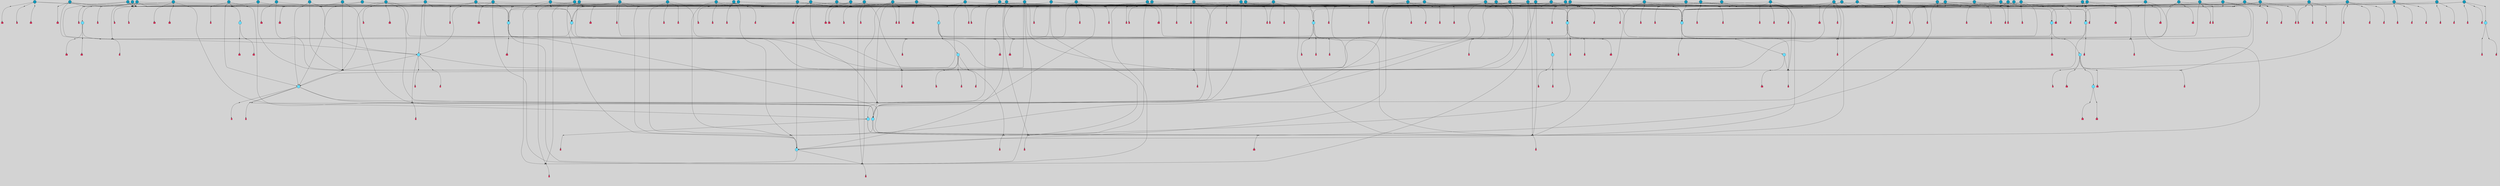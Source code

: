 // File exported with GEGELATI v1.3.1
// On the 2024-04-08 17:22:55
// With the File::TPGGraphDotExporter
digraph{
	graph[pad = "0.212, 0.055" bgcolor = lightgray]
	node[shape=circle style = filled label = ""]
		T3 [fillcolor="#66ddff"]
		T4 [fillcolor="#66ddff"]
		T7 [fillcolor="#66ddff"]
		T9 [fillcolor="#66ddff"]
		T11 [fillcolor="#66ddff"]
		T24 [fillcolor="#66ddff"]
		T27 [fillcolor="#66ddff"]
		T54 [fillcolor="#66ddff"]
		T82 [fillcolor="#66ddff"]
		T111 [fillcolor="#66ddff"]
		T129 [fillcolor="#66ddff"]
		T164 [fillcolor="#66ddff"]
		T195 [fillcolor="#66ddff"]
		T207 [fillcolor="#66ddff"]
		T249 [fillcolor="#1199bb"]
		T263 [fillcolor="#1199bb"]
		T267 [fillcolor="#66ddff"]
		T292 [fillcolor="#1199bb"]
		T315 [fillcolor="#1199bb"]
		T318 [fillcolor="#1199bb"]
		T20 [fillcolor="#66ddff"]
		T321 [fillcolor="#66ddff"]
		T322 [fillcolor="#66ddff"]
		T323 [fillcolor="#66ddff"]
		T327 [fillcolor="#1199bb"]
		T382 [fillcolor="#1199bb"]
		T388 [fillcolor="#1199bb"]
		T389 [fillcolor="#1199bb"]
		T394 [fillcolor="#1199bb"]
		T399 [fillcolor="#1199bb"]
		T404 [fillcolor="#66ddff"]
		T409 [fillcolor="#1199bb"]
		T411 [fillcolor="#1199bb"]
		T412 [fillcolor="#1199bb"]
		T413 [fillcolor="#1199bb"]
		T414 [fillcolor="#1199bb"]
		T415 [fillcolor="#1199bb"]
		T421 [fillcolor="#1199bb"]
		T422 [fillcolor="#1199bb"]
		T427 [fillcolor="#1199bb"]
		T428 [fillcolor="#1199bb"]
		T429 [fillcolor="#66ddff"]
		T438 [fillcolor="#1199bb"]
		T448 [fillcolor="#1199bb"]
		T450 [fillcolor="#1199bb"]
		T452 [fillcolor="#1199bb"]
		T215 [fillcolor="#1199bb"]
		T454 [fillcolor="#1199bb"]
		T457 [fillcolor="#1199bb"]
		T458 [fillcolor="#1199bb"]
		T461 [fillcolor="#1199bb"]
		T462 [fillcolor="#1199bb"]
		T463 [fillcolor="#1199bb"]
		T465 [fillcolor="#1199bb"]
		T467 [fillcolor="#1199bb"]
		T470 [fillcolor="#1199bb"]
		T472 [fillcolor="#1199bb"]
		T473 [fillcolor="#1199bb"]
		T483 [fillcolor="#1199bb"]
		T484 [fillcolor="#1199bb"]
		T485 [fillcolor="#1199bb"]
		T489 [fillcolor="#1199bb"]
		T436 [fillcolor="#1199bb"]
		T493 [fillcolor="#1199bb"]
		T494 [fillcolor="#1199bb"]
		T495 [fillcolor="#1199bb"]
		T496 [fillcolor="#1199bb"]
		T498 [fillcolor="#1199bb"]
		T499 [fillcolor="#1199bb"]
		T501 [fillcolor="#1199bb"]
		T505 [fillcolor="#1199bb"]
		T506 [fillcolor="#1199bb"]
		T192 [fillcolor="#1199bb"]
		T513 [fillcolor="#1199bb"]
		T515 [fillcolor="#1199bb"]
		T517 [fillcolor="#1199bb"]
		T523 [fillcolor="#1199bb"]
		T525 [fillcolor="#1199bb"]
		T526 [fillcolor="#1199bb"]
		T529 [fillcolor="#1199bb"]
		T530 [fillcolor="#1199bb"]
		T531 [fillcolor="#1199bb"]
		T532 [fillcolor="#1199bb"]
		T534 [fillcolor="#1199bb"]
		T538 [fillcolor="#1199bb"]
		T540 [fillcolor="#1199bb"]
		T541 [fillcolor="#1199bb"]
		T544 [fillcolor="#1199bb"]
		T545 [fillcolor="#1199bb"]
		T546 [fillcolor="#1199bb"]
		T547 [fillcolor="#1199bb"]
		T548 [fillcolor="#1199bb"]
		T549 [fillcolor="#1199bb"]
		T550 [fillcolor="#1199bb"]
		T551 [fillcolor="#1199bb"]
		T553 [fillcolor="#1199bb"]
		T554 [fillcolor="#1199bb"]
		T12 [fillcolor="#1199bb"]
		T555 [fillcolor="#1199bb"]
		T556 [fillcolor="#1199bb"]
		T557 [fillcolor="#1199bb"]
		T558 [fillcolor="#1199bb"]
		T559 [fillcolor="#1199bb"]
		T560 [fillcolor="#1199bb"]
		P6143 [fillcolor="#cccccc" shape=point] //6|
		I6143 [shape=box style=invis label="6|1&2|6#1|7&#92;n10|7&2|0#1|5&#92;n9|4&0|1#2|2&#92;n8|6&0|0#1|0&#92;n"]
		P6143 -> I6143[style=invis]
		A4586 [fillcolor="#ff3366" shape=box margin=0.03 width=0 height=0 label="3"]
		T3 -> P6143 -> A4586
		P6144 [fillcolor="#cccccc" shape=point] //3|
		I6144 [shape=box style=invis label="7|6&2|4#0|2&#92;n10|3&2|7#1|4&#92;n11|6&0|4#0|1&#92;n7|1&0|0#2|6&#92;n7|6&0|3#2|6&#92;n4|0&2|6#0|1&#92;n4|4&2|5#0|2&#92;n4|6&0|4#2|7&#92;n10|0&2|3#1|5&#92;n2|6&0|5#0|2&#92;n1|0&2|3#0|7&#92;n1|6&2|0#0|5&#92;n6|2&0|1#0|7&#92;n9|2&0|3#2|7&#92;n5|3&0|6#0|6&#92;n1|7&2|5#2|3&#92;n8|1&2|7#0|6&#92;n1|0&2|5#2|1&#92;n7|1&2|2#2|5&#92;n7|4&2|6#0|3&#92;n"]
		P6144 -> I6144[style=invis]
		A4587 [fillcolor="#ff3366" shape=box margin=0.03 width=0 height=0 label="4"]
		T3 -> P6144 -> A4587
		P6145 [fillcolor="#cccccc" shape=point] //7|
		I6145 [shape=box style=invis label="0|2&2|4#2|6&#92;n5|3&0|6#0|1&#92;n4|7&2|6#0|5&#92;n7|6&0|7#0|5&#92;n10|7&2|2#1|1&#92;n"]
		P6145 -> I6145[style=invis]
		A4588 [fillcolor="#ff3366" shape=box margin=0.03 width=0 height=0 label="4"]
		T4 -> P6145 -> A4588
		P6146 [fillcolor="#cccccc" shape=point] //0|
		I6146 [shape=box style=invis label="2|5&0|1#0|6&#92;n6|1&2|2#2|7&#92;n8|0&0|3#1|4&#92;n4|3&2|5#2|4&#92;n8|1&2|4#0|0&#92;n6|6&0|1#2|6&#92;n11|7&2|4#2|5&#92;n6|2&2|4#0|2&#92;n8|5&2|4#2|4&#92;n2|1&2|1#2|2&#92;n2|7&2|5#2|6&#92;n9|7&0|5#0|4&#92;n1|2&0|5#2|6&#92;n4|2&2|3#2|7&#92;n3|3&2|1#0|2&#92;n"]
		P6146 -> I6146[style=invis]
		A4589 [fillcolor="#ff3366" shape=box margin=0.03 width=0 height=0 label="5"]
		T4 -> P6146 -> A4589
		P6147 [fillcolor="#cccccc" shape=point] //-3|
		I6147 [shape=box style=invis label="1|6&2|7#0|7&#92;n10|2&0|7#1|3&#92;n9|6&2|7#2|2&#92;n5|3&0|7#0|7&#92;n1|6&2|3#0|0&#92;n2|3&2|3#2|2&#92;n5|1&2|6#0|6&#92;n"]
		P6147 -> I6147[style=invis]
		A4590 [fillcolor="#ff3366" shape=box margin=0.03 width=0 height=0 label="7"]
		T7 -> P6147 -> A4590
		P6148 [fillcolor="#cccccc" shape=point] //5|
		I6148 [shape=box style=invis label="0|5&2|3#0|1&#92;n0|6&2|1#2|4&#92;n6|2&2|6#0|7&#92;n7|4&0|3#0|1&#92;n5|4&0|7#1|6&#92;n9|1&0|5#2|2&#92;n6|3&2|3#1|7&#92;n11|7&2|4#1|6&#92;n2|5&0|1#0|0&#92;n4|7&0|0#0|2&#92;n6|2&0|6#0|0&#92;n2|1&2|6#2|4&#92;n10|0&2|0#1|0&#92;n6|6&2|4#0|6&#92;n"]
		P6148 -> I6148[style=invis]
		A4591 [fillcolor="#ff3366" shape=box margin=0.03 width=0 height=0 label="8"]
		T7 -> P6148 -> A4591
		P6149 [fillcolor="#cccccc" shape=point] //-6|
		I6149 [shape=box style=invis label="11|1&0|7#2|0&#92;n10|4&0|1#1|0&#92;n4|3&2|4#2|1&#92;n0|5&2|0#0|0&#92;n6|1&0|0#0|3&#92;n8|2&2|0#0|4&#92;n11|4&2|0#1|6&#92;n7|0&2|6#2|3&#92;n5|3&2|6#2|0&#92;n2|0&2|0#0|4&#92;n"]
		P6149 -> I6149[style=invis]
		A4592 [fillcolor="#ff3366" shape=box margin=0.03 width=0 height=0 label="9"]
		T9 -> P6149 -> A4592
		P6150 [fillcolor="#cccccc" shape=point] //2|
		I6150 [shape=box style=invis label="6|3&2|7#1|4&#92;n8|6&0|0#2|5&#92;n2|1&0|2#0|3&#92;n8|7&0|6#0|4&#92;n2|1&2|0#0|1&#92;n0|0&2|2#2|3&#92;n6|6&0|7#2|1&#92;n6|1&0|7#2|6&#92;n5|4&2|7#0|4&#92;n0|3&0|4#2|0&#92;n11|0&2|0#2|5&#92;n4|5&2|5#2|4&#92;n5|7&0|6#0|4&#92;n9|7&2|5#0|3&#92;n5|4&2|1#0|3&#92;n5|3&0|1#1|7&#92;n0|4&0|3#2|5&#92;n"]
		P6150 -> I6150[style=invis]
		A4593 [fillcolor="#ff3366" shape=box margin=0.03 width=0 height=0 label="10"]
		T9 -> P6150 -> A4593
		P6151 [fillcolor="#cccccc" shape=point] //6|
		I6151 [shape=box style=invis label="3|0&2|7#2|2&#92;n3|2&0|4#2|5&#92;n5|1&0|2#1|0&#92;n8|7&0|1#2|0&#92;n8|5&0|3#0|6&#92;n0|2&0|2#2|3&#92;n1|5&2|5#0|5&#92;n5|6&0|6#0|7&#92;n6|7&0|0#2|6&#92;n1|2&2|3#0|0&#92;n7|7&2|3#0|4&#92;n0|7&2|7#0|6&#92;n1|0&2|2#2|7&#92;n4|4&0|1#0|0&#92;n"]
		P6151 -> I6151[style=invis]
		A4594 [fillcolor="#ff3366" shape=box margin=0.03 width=0 height=0 label="11"]
		T11 -> P6151 -> A4594
		P6152 [fillcolor="#cccccc" shape=point] //-4|
		I6152 [shape=box style=invis label="4|1&0|4#2|6&#92;n1|2&2|2#2|0&#92;n1|2&2|0#0|6&#92;n8|4&2|3#2|5&#92;n5|5&2|1#1|0&#92;n"]
		P6152 -> I6152[style=invis]
		A4595 [fillcolor="#ff3366" shape=box margin=0.03 width=0 height=0 label="12"]
		T11 -> P6152 -> A4595
		P6153 [fillcolor="#cccccc" shape=point] //-3|
		I6153 [shape=box style=invis label="8|1&2|3#0|5&#92;n0|6&0|5#0|5&#92;n3|7&2|1#0|6&#92;n3|5&0|1#0|0&#92;n9|5&2|0#0|4&#92;n3|5&0|2#0|3&#92;n10|6&2|4#1|0&#92;n9|4&2|7#2|6&#92;n1|7&2|5#2|2&#92;n"]
		P6153 -> I6153[style=invis]
		A4596 [fillcolor="#ff3366" shape=box margin=0.03 width=0 height=0 label="5"]
		T4 -> P6153 -> A4596
		P6154 [fillcolor="#cccccc" shape=point] //1|
		I6154 [shape=box style=invis label="5|1&0|6#2|7&#92;n2|4&0|4#2|2&#92;n0|6&0|5#0|4&#92;n10|6&2|5#1|6&#92;n9|3&0|1#1|7&#92;n10|3&2|2#1|0&#92;n5|0&0|0#2|1&#92;n11|3&2|3#1|5&#92;n10|3&0|1#1|0&#92;n2|4&0|1#0|1&#92;n0|2&0|3#2|4&#92;n9|2&2|1#2|5&#92;n11|7&2|6#2|6&#92;n"]
		P6154 -> I6154[style=invis]
		T24 -> P6154 -> T7
		P6155 [fillcolor="#cccccc" shape=point] //5|
		I6155 [shape=box style=invis label="3|0&2|0#0|1&#92;n3|0&0|7#0|1&#92;n5|3&0|2#2|6&#92;n4|4&2|4#2|6&#92;n11|2&0|7#1|6&#92;n2|7&2|2#2|5&#92;n9|3&2|6#2|7&#92;n7|7&0|0#0|4&#92;n6|1&2|4#2|3&#92;n5|4&2|0#1|6&#92;n1|3&0|7#0|4&#92;n"]
		P6155 -> I6155[style=invis]
		A4597 [fillcolor="#ff3366" shape=box margin=0.03 width=0 height=0 label="7"]
		T24 -> P6155 -> A4597
		P6156 [fillcolor="#cccccc" shape=point] //-2|
		I6156 [shape=box style=invis label="4|1&0|4#0|3&#92;n4|2&0|5#2|0&#92;n5|5&2|6#0|5&#92;n1|4&0|1#0|2&#92;n6|3&2|7#1|5&#92;n0|4&2|0#0|3&#92;n8|5&2|5#1|2&#92;n10|7&2|7#1|1&#92;n3|4&0|0#2|1&#92;n3|6&2|5#2|5&#92;n8|3&0|1#0|7&#92;n10|0&2|7#1|3&#92;n4|1&2|4#0|1&#92;n9|3&2|0#0|4&#92;n3|6&2|0#0|4&#92;n1|2&0|6#2|1&#92;n4|0&2|1#2|2&#92;n"]
		P6156 -> I6156[style=invis]
		A4598 [fillcolor="#ff3366" shape=box margin=0.03 width=0 height=0 label="14"]
		T24 -> P6156 -> A4598
		P6157 [fillcolor="#cccccc" shape=point] //2|
		I6157 [shape=box style=invis label="9|1&2|3#0|1&#92;n5|2&2|0#2|4&#92;n3|6&2|5#2|7&#92;n7|0&2|5#0|4&#92;n1|2&0|3#0|5&#92;n7|3&2|7#0|0&#92;n"]
		P6157 -> I6157[style=invis]
		A4599 [fillcolor="#ff3366" shape=box margin=0.03 width=0 height=0 label="2"]
		T27 -> P6157 -> A4599
		P6158 [fillcolor="#cccccc" shape=point] //-6|
		I6158 [shape=box style=invis label="7|5&0|4#0|4&#92;n11|0&2|5#2|1&#92;n"]
		P6158 -> I6158[style=invis]
		A4600 [fillcolor="#ff3366" shape=box margin=0.03 width=0 height=0 label="3"]
		T27 -> P6158 -> A4600
		T27 -> P6144
		T27 -> P6146
		P6159 [fillcolor="#cccccc" shape=point] //0|
		I6159 [shape=box style=invis label="4|0&0|3#2|7&#92;n10|2&0|3#1|7&#92;n3|5&0|2#0|3&#92;n4|5&0|0#2|1&#92;n10|7&2|0#1|2&#92;n5|3&2|3#1|6&#92;n9|5&2|0#0|4&#92;n5|4&2|7#0|2&#92;n10|3&2|7#1|4&#92;n7|2&0|1#2|6&#92;n8|6&0|5#0|5&#92;n8|7&2|3#0|5&#92;n2|6&2|4#0|0&#92;n"]
		P6159 -> I6159[style=invis]
		A4601 [fillcolor="#ff3366" shape=box margin=0.03 width=0 height=0 label="5"]
		T27 -> P6159 -> A4601
		P6160 [fillcolor="#cccccc" shape=point] //8|
		I6160 [shape=box style=invis label="9|0&0|1#2|0&#92;n10|1&2|5#1|4&#92;n8|2&2|6#0|4&#92;n2|4&2|5#2|3&#92;n4|2&2|2#0|2&#92;n7|5&0|2#0|0&#92;n8|2&2|1#1|3&#92;n8|7&0|7#2|1&#92;n1|1&0|0#0|7&#92;n5|6&2|5#1|0&#92;n6|6&2|5#0|0&#92;n11|4&0|3#2|6&#92;n4|2&2|4#0|7&#92;n5|6&0|1#2|0&#92;n11|3&0|2#0|7&#92;n"]
		P6160 -> I6160[style=invis]
		A4602 [fillcolor="#ff3366" shape=box margin=0.03 width=0 height=0 label="6"]
		T54 -> P6160 -> A4602
		T54 -> P6155
		P6161 [fillcolor="#cccccc" shape=point] //-10|
		I6161 [shape=box style=invis label="3|6&0|0#0|4&#92;n4|1&2|4#0|1&#92;n5|1&0|1#0|4&#92;n5|5&2|6#0|5&#92;n6|5&0|6#0|3&#92;n11|1&2|0#0|1&#92;n0|7&2|0#0|3&#92;n1|2&0|6#0|1&#92;n8|0&0|4#2|0&#92;n0|4&0|7#2|7&#92;n7|0&2|7#1|3&#92;n3|1&0|5#2|5&#92;n5|1&0|4#0|3&#92;n2|2&0|2#0|0&#92;n8|3&0|1#0|7&#92;n3|0&0|3#0|5&#92;n7|2&0|5#2|0&#92;n6|3&2|7#1|5&#92;n4|7&2|7#2|1&#92;n"]
		P6161 -> I6161[style=invis]
		A4603 [fillcolor="#ff3366" shape=box margin=0.03 width=0 height=0 label="14"]
		T54 -> P6161 -> A4603
		T54 -> P6148
		P6162 [fillcolor="#cccccc" shape=point] //6|
		I6162 [shape=box style=invis label="7|0&2|5#1|2&#92;n10|6&2|1#1|3&#92;n7|5&0|2#0|7&#92;n10|7&0|1#1|5&#92;n4|6&2|5#0|5&#92;n4|4&0|7#2|7&#92;n"]
		P6162 -> I6162[style=invis]
		A4604 [fillcolor="#ff3366" shape=box margin=0.03 width=0 height=0 label="7"]
		T82 -> P6162 -> A4604
		P6163 [fillcolor="#cccccc" shape=point] //6|
		I6163 [shape=box style=invis label="0|5&2|3#0|1&#92;n0|6&2|1#2|4&#92;n9|1&0|5#2|2&#92;n7|4&0|3#0|1&#92;n5|4&0|7#1|6&#92;n2|5&0|1#0|0&#92;n6|3&2|3#1|7&#92;n11|7&2|4#1|6&#92;n6|2&2|6#0|1&#92;n4|7&0|0#0|2&#92;n6|2&0|6#0|0&#92;n9|1&2|6#2|4&#92;n10|0&2|0#1|0&#92;n6|6&2|4#0|6&#92;n"]
		P6163 -> I6163[style=invis]
		A4605 [fillcolor="#ff3366" shape=box margin=0.03 width=0 height=0 label="8"]
		T82 -> P6163 -> A4605
		T82 -> P6149
		P6164 [fillcolor="#cccccc" shape=point] //-5|
		I6164 [shape=box style=invis label="0|0&2|3#0|2&#92;n10|5&0|6#1|3&#92;n7|3&0|6#2|3&#92;n3|4&0|6#0|6&#92;n10|5&0|2#1|1&#92;n5|0&0|1#0|3&#92;n6|6&2|5#1|5&#92;n7|4&0|2#1|7&#92;n5|7&0|1#2|5&#92;n1|5&0|0#0|3&#92;n7|5&2|1#2|6&#92;n9|0&0|2#0|0&#92;n4|0&2|4#0|0&#92;n4|6&0|0#2|3&#92;n3|1&0|6#2|5&#92;n7|7&2|1#2|3&#92;n9|4&2|2#0|6&#92;n"]
		P6164 -> I6164[style=invis]
		T111 -> P6164 -> T9
		P6165 [fillcolor="#cccccc" shape=point] //7|
		I6165 [shape=box style=invis label="7|4&2|1#2|0&#92;n4|1&2|4#2|3&#92;n5|0&2|0#2|2&#92;n6|1&2|4#2|6&#92;n"]
		P6165 -> I6165[style=invis]
		A4606 [fillcolor="#ff3366" shape=box margin=0.03 width=0 height=0 label="9"]
		T111 -> P6165 -> A4606
		P6166 [fillcolor="#cccccc" shape=point] //2|
		I6166 [shape=box style=invis label="3|0&2|0#0|1&#92;n11|2&0|7#1|6&#92;n8|7&2|4#0|5&#92;n5|3&0|2#2|6&#92;n4|4&2|4#2|6&#92;n3|0&0|7#0|1&#92;n2|7&2|2#2|5&#92;n9|3&2|6#2|7&#92;n7|7&0|0#0|4&#92;n6|1&2|4#1|3&#92;n5|4&2|0#1|6&#92;n1|3&0|7#0|4&#92;n"]
		P6166 -> I6166[style=invis]
		A4607 [fillcolor="#ff3366" shape=box margin=0.03 width=0 height=0 label="7"]
		T111 -> P6166 -> A4607
		T111 -> P6149
		T129 -> P6160
		T129 -> P6155
		P6167 [fillcolor="#cccccc" shape=point] //10|
		I6167 [shape=box style=invis label="4|5&2|7#2|1&#92;n1|7&2|3#0|6&#92;n3|5&2|2#0|3&#92;n10|3&0|7#1|4&#92;n7|1&0|4#2|6&#92;n10|2&0|3#1|7&#92;n9|5&2|0#0|4&#92;n4|0&0|3#2|7&#92;n11|4&2|6#1|2&#92;n5|4&2|7#0|2&#92;n2|6&2|4#0|0&#92;n6|5&0|7#2|1&#92;n5|3&2|3#1|6&#92;n10|7&2|0#1|2&#92;n"]
		P6167 -> I6167[style=invis]
		A4608 [fillcolor="#ff3366" shape=box margin=0.03 width=0 height=0 label="5"]
		T129 -> P6167 -> A4608
		P6168 [fillcolor="#cccccc" shape=point] //5|
		I6168 [shape=box style=invis label="9|4&2|3#1|3&#92;n0|4&2|4#0|5&#92;n6|1&2|6#2|5&#92;n4|0&0|5#2|0&#92;n"]
		P6168 -> I6168[style=invis]
		A4609 [fillcolor="#ff3366" shape=box margin=0.03 width=0 height=0 label="7"]
		T129 -> P6168 -> A4609
		P6169 [fillcolor="#cccccc" shape=point] //6|
		I6169 [shape=box style=invis label="9|4&2|7#0|6&#92;n8|4&0|1#1|0&#92;n1|3&0|0#2|1&#92;n2|4&0|6#2|2&#92;n5|1&2|5#0|7&#92;n3|0&0|3#2|6&#92;n2|2&2|6#0|2&#92;n8|4&0|4#2|2&#92;n5|1&2|4#0|3&#92;n9|4&0|6#0|6&#92;n5|0&2|2#1|5&#92;n11|7&0|0#1|1&#92;n0|4&0|3#0|3&#92;n7|7&2|4#2|5&#92;n1|5&0|1#2|1&#92;n"]
		P6169 -> I6169[style=invis]
		A4610 [fillcolor="#ff3366" shape=box margin=0.03 width=0 height=0 label="1"]
		T129 -> P6169 -> A4610
		T164 -> P6146
		P6170 [fillcolor="#cccccc" shape=point] //-1|
		I6170 [shape=box style=invis label="6|4&0|4#2|4&#92;n4|5&2|5#2|4&#92;n9|7&2|5#0|3&#92;n3|7&2|6#0|6&#92;n8|7&0|6#0|4&#92;n2|1&2|0#0|1&#92;n8|6&0|0#2|5&#92;n2|1&0|2#0|3&#92;n6|1&0|7#2|6&#92;n6|3&0|1#1|6&#92;n5|4&2|7#0|4&#92;n0|7&0|4#2|0&#92;n11|0&2|0#2|5&#92;n3|7&2|0#2|7&#92;n8|3&2|7#1|4&#92;n5|7&0|6#0|4&#92;n0|0&2|3#2|3&#92;n5|4&2|1#0|3&#92;n0|4&0|3#2|5&#92;n"]
		P6170 -> I6170[style=invis]
		A4611 [fillcolor="#ff3366" shape=box margin=0.03 width=0 height=0 label="10"]
		T164 -> P6170 -> A4611
		P6171 [fillcolor="#cccccc" shape=point] //-7|
		I6171 [shape=box style=invis label="6|1&0|2#0|3&#92;n1|2&0|1#2|0&#92;n10|3&2|2#1|1&#92;n0|1&0|2#0|7&#92;n4|6&2|7#2|4&#92;n6|0&2|7#0|6&#92;n"]
		P6171 -> I6171[style=invis]
		A4612 [fillcolor="#ff3366" shape=box margin=0.03 width=0 height=0 label="7"]
		T164 -> P6171 -> A4612
		P6172 [fillcolor="#cccccc" shape=point] //-6|
		I6172 [shape=box style=invis label="11|7&0|1#0|6&#92;n3|5&0|1#0|3&#92;n1|5&0|5#0|6&#92;n1|7&2|5#2|2&#92;n0|0&0|2#2|2&#92;n4|4&0|1#0|5&#92;n6|4&2|2#0|2&#92;n0|6&2|5#0|5&#92;n0|3&2|2#2|6&#92;n"]
		P6172 -> I6172[style=invis]
		A4613 [fillcolor="#ff3366" shape=box margin=0.03 width=0 height=0 label="5"]
		T164 -> P6172 -> A4613
		P6173 [fillcolor="#cccccc" shape=point] //4|
		I6173 [shape=box style=invis label="4|3&0|6#0|3&#92;n5|7&2|3#2|2&#92;n5|6&0|7#1|2&#92;n1|4&2|6#0|3&#92;n8|4&2|1#2|5&#92;n9|5&2|4#1|4&#92;n2|4&0|5#0|7&#92;n10|0&0|6#1|3&#92;n3|0&0|6#0|2&#92;n2|7&2|7#2|6&#92;n5|2&0|5#1|5&#92;n10|4&2|5#1|7&#92;n4|0&0|4#2|4&#92;n11|1&0|4#2|6&#92;n10|6&2|0#1|4&#92;n9|7&0|3#1|4&#92;n4|5&2|7#0|6&#92;n11|5&2|6#2|3&#92;n0|3&0|5#0|1&#92;n"]
		P6173 -> I6173[style=invis]
		A4614 [fillcolor="#ff3366" shape=box margin=0.03 width=0 height=0 label="13"]
		T164 -> P6173 -> A4614
		P6174 [fillcolor="#cccccc" shape=point] //5|
		I6174 [shape=box style=invis label="3|0&2|0#2|1&#92;n3|0&0|7#0|1&#92;n5|3&0|2#2|6&#92;n4|4&2|4#2|6&#92;n5|4&2|0#1|6&#92;n2|7&2|2#2|5&#92;n1|3&0|7#0|4&#92;n11|6&2|2#0|7&#92;n7|7&0|0#0|4&#92;n6|1&2|4#2|3&#92;n11|0&0|7#1|6&#92;n9|3&2|6#2|7&#92;n"]
		P6174 -> I6174[style=invis]
		A4615 [fillcolor="#ff3366" shape=box margin=0.03 width=0 height=0 label="7"]
		T195 -> P6174 -> A4615
		P6175 [fillcolor="#cccccc" shape=point] //4|
		I6175 [shape=box style=invis label="7|1&0|6#0|1&#92;n6|7&2|7#1|7&#92;n10|1&2|1#1|1&#92;n9|6&2|2#1|4&#92;n4|7&0|4#2|2&#92;n9|6&0|5#1|1&#92;n10|0&2|6#1|6&#92;n5|1&0|1#2|3&#92;n10|1&0|5#1|0&#92;n3|4&2|3#0|0&#92;n8|2&0|5#2|4&#92;n1|6&2|0#0|0&#92;n2|3&0|1#2|6&#92;n5|2&2|2#1|6&#92;n2|2&0|1#2|1&#92;n3|1&2|7#0|3&#92;n6|7&2|3#0|4&#92;n"]
		P6175 -> I6175[style=invis]
		A4616 [fillcolor="#ff3366" shape=box margin=0.03 width=0 height=0 label="10"]
		T195 -> P6175 -> A4616
		P6176 [fillcolor="#cccccc" shape=point] //-4|
		I6176 [shape=box style=invis label="0|4&0|0#2|7&#92;n8|5&2|4#2|4&#92;n4|3&2|5#2|4&#92;n11|7&2|2#2|5&#92;n6|5&2|2#2|7&#92;n3|2&0|7#0|7&#92;n3|3&2|1#0|3&#92;n2|6&0|3#2|5&#92;n0|1&2|6#2|2&#92;n8|2&0|0#1|6&#92;n0|7&0|5#0|4&#92;n9|5&0|3#2|7&#92;n2|7&2|5#2|6&#92;n9|0&2|0#0|1&#92;n1|2&2|4#0|2&#92;n"]
		P6176 -> I6176[style=invis]
		T195 -> P6176 -> T27
		P6177 [fillcolor="#cccccc" shape=point] //7|
		I6177 [shape=box style=invis label="7|4&2|7#0|4&#92;n4|6&0|1#2|5&#92;n2|1&2|3#0|0&#92;n4|3&2|0#0|1&#92;n0|0&2|7#2|7&#92;n7|7&0|5#2|3&#92;n5|0&2|1#2|2&#92;n10|0&0|4#1|2&#92;n4|4&0|7#0|0&#92;n6|7&0|2#0|1&#92;n1|4&2|5#0|4&#92;n"]
		P6177 -> I6177[style=invis]
		A4617 [fillcolor="#ff3366" shape=box margin=0.03 width=0 height=0 label="0"]
		T195 -> P6177 -> A4617
		P6178 [fillcolor="#cccccc" shape=point] //7|
		I6178 [shape=box style=invis label="7|0&2|1#2|0&#92;n9|7&2|1#1|7&#92;n8|2&0|1#1|0&#92;n6|6&0|2#1|1&#92;n2|2&0|5#0|0&#92;n5|7&0|0#2|1&#92;n5|1&2|5#1|5&#92;n4|7&2|4#2|3&#92;n10|5&2|2#1|5&#92;n1|3&2|2#2|0&#92;n10|2&2|6#1|5&#92;n"]
		P6178 -> I6178[style=invis]
		A4618 [fillcolor="#ff3366" shape=box margin=0.03 width=0 height=0 label="1"]
		T207 -> P6178 -> A4618
		P6179 [fillcolor="#cccccc" shape=point] //-3|
		I6179 [shape=box style=invis label="3|7&0|0#0|2&#92;n11|5&0|1#1|1&#92;n4|1&0|6#2|6&#92;n4|0&0|1#0|5&#92;n"]
		P6179 -> I6179[style=invis]
		T207 -> P6179 -> T24
		P6180 [fillcolor="#cccccc" shape=point] //5|
		I6180 [shape=box style=invis label="8|1&2|6#0|6&#92;n3|0&0|7#0|1&#92;n11|3&0|2#2|6&#92;n4|4&2|4#2|6&#92;n11|2&0|7#1|6&#92;n2|7&2|2#2|5&#92;n7|7&0|0#0|4&#92;n6|1&2|4#2|3&#92;n5|4&2|0#1|6&#92;n3|0&2|0#0|1&#92;n1|3&0|7#0|4&#92;n"]
		P6180 -> I6180[style=invis]
		A4619 [fillcolor="#ff3366" shape=box margin=0.03 width=0 height=0 label="7"]
		T207 -> P6180 -> A4619
		P6181 [fillcolor="#cccccc" shape=point] //5|
		I6181 [shape=box style=invis label="10|4&2|6#1|2&#92;n8|4&0|1#1|0&#92;n0|4&2|6#0|0&#92;n8|4&2|5#2|1&#92;n7|5&2|5#1|0&#92;n3|6&0|6#2|2&#92;n1|7&0|7#0|5&#92;n2|0&0|7#2|4&#92;n9|4&2|6#2|7&#92;n2|6&2|2#0|0&#92;n11|7&2|7#0|7&#92;n5|5&0|0#0|1&#92;n10|1&0|0#1|0&#92;n7|3&0|1#2|5&#92;n9|2&2|7#1|5&#92;n9|0&2|5#1|2&#92;n1|6&2|4#2|2&#92;n3|3&2|2#0|7&#92;n1|6&2|0#0|0&#92;n6|4&2|6#1|0&#92;n"]
		P6181 -> I6181[style=invis]
		A4620 [fillcolor="#ff3366" shape=box margin=0.03 width=0 height=0 label="1"]
		T207 -> P6181 -> A4620
		P6182 [fillcolor="#cccccc" shape=point] //7|
		I6182 [shape=box style=invis label="6|1&2|6#2|7&#92;n7|0&2|4#2|3&#92;n3|3&0|7#0|6&#92;n5|4&0|2#2|4&#92;n8|5&2|6#2|7&#92;n0|0&2|3#0|3&#92;n5|4&2|4#2|6&#92;n"]
		P6182 -> I6182[style=invis]
		T207 -> P6182 -> T4
		P6183 [fillcolor="#cccccc" shape=point] //8|
		I6183 [shape=box style=invis label="5|4&2|1#1|0&#92;n3|0&0|3#2|0&#92;n3|7&2|2#0|6&#92;n6|6&0|2#2|4&#92;n0|0&0|2#0|6&#92;n"]
		P6183 -> I6183[style=invis]
		T249 -> P6183 -> T164
		T249 -> P6174
		T249 -> P6177
		T249 -> P6155
		P6184 [fillcolor="#cccccc" shape=point] //10|
		I6184 [shape=box style=invis label="6|1&2|4#2|3&#92;n3|0&0|7#0|1&#92;n5|3&0|2#2|6&#92;n4|4&0|4#2|6&#92;n5|4&2|0#1|6&#92;n10|5&0|6#1|5&#92;n2|5&2|1#2|2&#92;n1|3&0|7#0|4&#92;n3|0&2|0#0|1&#92;n11|2&0|5#1|6&#92;n9|3&2|6#2|7&#92;n7|7&0|0#0|4&#92;n"]
		P6184 -> I6184[style=invis]
		A4621 [fillcolor="#ff3366" shape=box margin=0.03 width=0 height=0 label="7"]
		T249 -> P6184 -> A4621
		P6185 [fillcolor="#cccccc" shape=point] //-2|
		I6185 [shape=box style=invis label="11|7&2|0#1|7&#92;n4|3&0|1#2|5&#92;n0|4&2|4#2|7&#92;n1|6&0|0#0|4&#92;n4|0&0|0#0|5&#92;n0|6&2|3#2|0&#92;n9|6&2|5#1|3&#92;n0|7&2|1#2|5&#92;n4|4&0|5#0|1&#92;n10|4&0|0#1|0&#92;n"]
		P6185 -> I6185[style=invis]
		A4622 [fillcolor="#ff3366" shape=box margin=0.03 width=0 height=0 label="12"]
		T263 -> P6185 -> A4622
		P6186 [fillcolor="#cccccc" shape=point] //-3|
		I6186 [shape=box style=invis label="7|2&2|4#0|2&#92;n4|1&2|6#0|1&#92;n11|6&0|4#0|1&#92;n7|1&0|0#2|6&#92;n6|2&0|1#0|7&#92;n10|3&2|7#1|4&#92;n3|5&2|3#0|1&#92;n4|4&2|5#0|2&#92;n4|6&0|4#2|7&#92;n2|5&0|5#0|2&#92;n10|0&2|3#1|4&#92;n0|1&2|7#0|6&#92;n7|6&0|3#2|6&#92;n1|3&0|6#2|0&#92;n5|3&0|6#0|6&#92;n1|4&2|5#2|3&#92;n1|6&2|0#0|5&#92;n9|2&0|3#2|7&#92;n7|1&2|2#2|5&#92;n"]
		P6186 -> I6186[style=invis]
		T263 -> P6186 -> T207
		P6187 [fillcolor="#cccccc" shape=point] //2|
		I6187 [shape=box style=invis label="4|1&0|4#2|6&#92;n5|5&2|1#1|0&#92;n1|0&2|0#0|6&#92;n8|4&2|3#2|5&#92;n"]
		P6187 -> I6187[style=invis]
		T263 -> P6187 -> T11
		T267 -> P6178
		T267 -> P6177
		T267 -> P6186
		P6188 [fillcolor="#cccccc" shape=point] //5|
		I6188 [shape=box style=invis label="1|6&2|7#0|7&#92;n9|2&2|7#2|3&#92;n10|2&0|7#1|3&#92;n0|0&2|7#2|2&#92;n1|6&2|3#0|0&#92;n2|3&2|3#2|2&#92;n"]
		P6188 -> I6188[style=invis]
		A4623 [fillcolor="#ff3366" shape=box margin=0.03 width=0 height=0 label="7"]
		T267 -> P6188 -> A4623
		P6189 [fillcolor="#cccccc" shape=point] //-6|
		I6189 [shape=box style=invis label="6|0&0|5#2|5&#92;n0|3&2|1#2|1&#92;n"]
		P6189 -> I6189[style=invis]
		A4624 [fillcolor="#ff3366" shape=box margin=0.03 width=0 height=0 label="3"]
		T267 -> P6189 -> A4624
		P6190 [fillcolor="#cccccc" shape=point] //-8|
		I6190 [shape=box style=invis label="0|4&0|3#2|5&#92;n2|1&0|2#2|3&#92;n8|7&0|6#0|4&#92;n0|4&2|4#0|1&#92;n9|4&2|5#0|3&#92;n0|0&2|7#2|3&#92;n4|5&2|5#2|4&#92;n5|7&0|6#0|4&#92;n5|4&2|7#0|4&#92;n0|3&0|4#2|0&#92;n6|3&2|2#1|4&#92;n11|7&2|0#2|5&#92;n6|1&0|7#2|5&#92;n5|3&0|1#1|7&#92;n2|0&2|0#0|1&#92;n6|6&0|7#2|1&#92;n"]
		P6190 -> I6190[style=invis]
		A4625 [fillcolor="#ff3366" shape=box margin=0.03 width=0 height=0 label="10"]
		T292 -> P6190 -> A4625
		P6191 [fillcolor="#cccccc" shape=point] //-4|
		I6191 [shape=box style=invis label="0|7&2|5#0|4&#92;n8|5&0|5#2|7&#92;n5|6&0|7#0|4&#92;n7|0&0|5#2|1&#92;n10|6&2|1#1|2&#92;n0|0&2|1#0|6&#92;n8|4&0|5#0|6&#92;n4|2&0|5#2|4&#92;n"]
		P6191 -> I6191[style=invis]
		A4626 [fillcolor="#ff3366" shape=box margin=0.03 width=0 height=0 label="5"]
		T292 -> P6191 -> A4626
		P6192 [fillcolor="#cccccc" shape=point] //5|
		I6192 [shape=box style=invis label="9|6&0|6#0|5&#92;n7|3&0|3#2|2&#92;n1|4&2|0#0|4&#92;n9|2&0|0#1|7&#92;n0|4&0|4#2|0&#92;n4|0&2|2#0|1&#92;n6|7&0|4#0|3&#92;n4|4&0|5#0|1&#92;n6|6&0|7#1|3&#92;n3|0&2|5#2|4&#92;n6|4&2|4#2|3&#92;n"]
		P6192 -> I6192[style=invis]
		A4627 [fillcolor="#ff3366" shape=box margin=0.03 width=0 height=0 label="9"]
		T292 -> P6192 -> A4627
		P6193 [fillcolor="#cccccc" shape=point] //-3|
		I6193 [shape=box style=invis label="6|3&2|4#1|4&#92;n5|3&0|1#1|7&#92;n2|1&0|2#2|3&#92;n8|7&0|6#0|4&#92;n2|1&2|0#0|1&#92;n0|0&2|2#2|3&#92;n6|1&0|7#2|6&#92;n5|7&0|2#0|4&#92;n0|3&0|4#2|0&#92;n11|0&2|0#2|5&#92;n6|0&2|0#1|4&#92;n8|6&0|2#2|5&#92;n5|4&2|1#0|3&#92;n9|7&2|5#0|3&#92;n5|4&2|7#0|4&#92;n"]
		P6193 -> I6193[style=invis]
		A4628 [fillcolor="#ff3366" shape=box margin=0.03 width=0 height=0 label="10"]
		T292 -> P6193 -> A4628
		P6194 [fillcolor="#cccccc" shape=point] //3|
		I6194 [shape=box style=invis label="9|0&0|1#2|2&#92;n8|6&0|0#1|0&#92;n8|2&0|2#2|4&#92;n3|5&0|1#0|5&#92;n0|0&0|6#2|7&#92;n"]
		P6194 -> I6194[style=invis]
		A4629 [fillcolor="#ff3366" shape=box margin=0.03 width=0 height=0 label="3"]
		T292 -> P6194 -> A4629
		P6195 [fillcolor="#cccccc" shape=point] //-1|
		I6195 [shape=box style=invis label="11|7&2|0#1|7&#92;n1|5&2|4#2|4&#92;n4|3&0|1#0|5&#92;n1|6&0|0#0|4&#92;n8|6&2|4#0|0&#92;n4|0&0|0#0|5&#92;n10|4&2|0#1|0&#92;n9|6&2|5#1|3&#92;n0|7&2|1#0|5&#92;n0|6&2|3#2|0&#92;n4|4&0|5#0|1&#92;n"]
		P6195 -> I6195[style=invis]
		A4630 [fillcolor="#ff3366" shape=box margin=0.03 width=0 height=0 label="12"]
		T315 -> P6195 -> A4630
		P6196 [fillcolor="#cccccc" shape=point] //0|
		I6196 [shape=box style=invis label="0|4&2|3#2|4&#92;n8|1&2|4#0|1&#92;n10|5&2|6#1|2&#92;n4|7&0|0#0|3&#92;n5|3&2|7#0|3&#92;n0|3&0|7#2|1&#92;n10|5&2|0#1|6&#92;n9|4&2|7#0|4&#92;n5|7&0|0#0|4&#92;n5|0&2|5#1|0&#92;n6|3&0|2#1|5&#92;n"]
		P6196 -> I6196[style=invis]
		T315 -> P6196 -> T54
		T315 -> P6194
		T315 -> P6147
		P6197 [fillcolor="#cccccc" shape=point] //3|
		I6197 [shape=box style=invis label="7|2&0|2#2|4&#92;n0|4&0|6#2|7&#92;n9|0&0|1#2|2&#92;n8|6&0|0#1|0&#92;n"]
		P6197 -> I6197[style=invis]
		A4631 [fillcolor="#ff3366" shape=box margin=0.03 width=0 height=0 label="3"]
		T315 -> P6197 -> A4631
		T318 -> P6148
		P6198 [fillcolor="#cccccc" shape=point] //-2|
		I6198 [shape=box style=invis label="5|2&2|0#0|2&#92;n0|0&0|6#2|1&#92;n"]
		P6198 -> I6198[style=invis]
		A4632 [fillcolor="#ff3366" shape=box margin=0.03 width=0 height=0 label="3"]
		T318 -> P6198 -> A4632
		T318 -> P6144
		T318 -> P6177
		T318 -> P6162
		P6199 [fillcolor="#cccccc" shape=point] //-9|
		I6199 [shape=box style=invis label="2|0&2|0#2|1&#92;n4|4&2|4#2|6&#92;n9|1&0|3#1|7&#92;n5|3&0|2#2|6&#92;n2|7&2|2#2|5&#92;n5|4&2|0#1|6&#92;n3|0&0|7#0|1&#92;n1|3&0|7#0|4&#92;n11|6&2|2#0|7&#92;n7|7&0|0#0|4&#92;n11|0&0|7#1|6&#92;n9|3&2|6#2|7&#92;n"]
		P6199 -> I6199[style=invis]
		A4633 [fillcolor="#ff3366" shape=box margin=0.03 width=0 height=0 label="7"]
		T322 -> P6199 -> A4633
		P6200 [fillcolor="#cccccc" shape=point] //-4|
		I6200 [shape=box style=invis label="4|1&0|4#2|6&#92;n1|2&2|2#2|0&#92;n1|2&2|0#0|6&#92;n8|4&2|3#2|5&#92;n5|5&2|1#1|0&#92;n"]
		P6200 -> I6200[style=invis]
		A4634 [fillcolor="#ff3366" shape=box margin=0.03 width=0 height=0 label="12"]
		T321 -> P6200 -> A4634
		P6201 [fillcolor="#cccccc" shape=point] //6|
		I6201 [shape=box style=invis label="3|0&2|7#2|2&#92;n3|2&0|4#2|5&#92;n5|1&0|2#1|0&#92;n8|7&0|1#2|0&#92;n8|5&0|3#0|6&#92;n0|2&0|2#2|3&#92;n1|5&2|5#0|5&#92;n5|6&0|6#0|7&#92;n6|7&0|0#2|6&#92;n1|2&2|3#0|0&#92;n7|7&2|3#0|4&#92;n0|7&2|7#0|6&#92;n1|0&2|2#2|7&#92;n4|4&0|1#0|0&#92;n"]
		P6201 -> I6201[style=invis]
		A4635 [fillcolor="#ff3366" shape=box margin=0.03 width=0 height=0 label="11"]
		T321 -> P6201 -> A4635
		P6202 [fillcolor="#cccccc" shape=point] //2|
		I6202 [shape=box style=invis label="4|1&0|4#2|6&#92;n5|5&2|1#1|0&#92;n1|0&2|0#0|6&#92;n8|4&2|3#2|5&#92;n"]
		P6202 -> I6202[style=invis]
		T322 -> P6202 -> T321
		P6203 [fillcolor="#cccccc" shape=point] //8|
		I6203 [shape=box style=invis label="9|7&0|5#2|5&#92;n3|3&2|3#0|2&#92;n9|5&2|2#1|0&#92;n2|3&0|6#0|3&#92;n4|4&2|5#2|7&#92;n11|3&2|0#1|5&#92;n6|6&2|1#2|2&#92;n4|6&0|1#2|2&#92;n2|5&2|7#2|2&#92;n7|7&2|2#2|3&#92;n6|5&0|3#2|6&#92;n6|7&0|6#0|2&#92;n"]
		P6203 -> I6203[style=invis]
		A4636 [fillcolor="#ff3366" shape=box margin=0.03 width=0 height=0 label="14"]
		T322 -> P6203 -> A4636
		P6204 [fillcolor="#cccccc" shape=point] //4|
		I6204 [shape=box style=invis label="4|3&0|6#0|3&#92;n5|7&2|3#2|2&#92;n5|6&0|7#1|2&#92;n1|4&2|6#0|3&#92;n8|4&2|1#2|5&#92;n9|5&2|4#1|4&#92;n2|4&0|5#0|7&#92;n10|0&0|6#1|3&#92;n3|0&0|6#0|2&#92;n2|7&2|7#2|6&#92;n5|2&0|5#1|5&#92;n10|4&2|5#1|7&#92;n4|0&0|4#2|4&#92;n11|1&0|4#2|6&#92;n10|6&2|0#1|4&#92;n9|7&0|3#1|4&#92;n4|5&2|7#0|6&#92;n11|5&2|6#2|3&#92;n0|3&0|5#0|1&#92;n"]
		P6204 -> I6204[style=invis]
		A4637 [fillcolor="#ff3366" shape=box margin=0.03 width=0 height=0 label="13"]
		T322 -> P6204 -> A4637
		P6205 [fillcolor="#cccccc" shape=point] //-3|
		I6205 [shape=box style=invis label="4|5&0|0#0|0&#92;n4|7&0|0#0|2&#92;n0|6&2|1#2|4&#92;n9|1&0|5#2|2&#92;n10|0&2|0#1|0&#92;n6|6&2|4#0|6&#92;n2|5&0|1#0|0&#92;n6|3&2|3#1|7&#92;n11|7&2|4#1|6&#92;n6|2&2|6#0|1&#92;n6|2&0|0#0|0&#92;n9|1&2|6#2|4&#92;n10|4&0|3#1|1&#92;n5|4&2|7#1|6&#92;n"]
		P6205 -> I6205[style=invis]
		T323 -> P6205 -> T322
		P6206 [fillcolor="#cccccc" shape=point] //5|
		I6206 [shape=box style=invis label="0|5&2|3#0|1&#92;n0|6&2|1#2|4&#92;n6|2&2|6#0|7&#92;n7|4&0|3#0|1&#92;n5|4&0|7#1|6&#92;n9|1&0|5#2|2&#92;n6|3&2|3#1|7&#92;n11|7&2|4#1|6&#92;n2|5&0|1#0|0&#92;n4|7&0|0#0|2&#92;n6|2&0|6#0|0&#92;n2|1&2|6#2|4&#92;n10|0&2|0#1|0&#92;n6|6&2|4#0|6&#92;n"]
		P6206 -> I6206[style=invis]
		A4638 [fillcolor="#ff3366" shape=box margin=0.03 width=0 height=0 label="8"]
		T20 -> P6206 -> A4638
		P6207 [fillcolor="#cccccc" shape=point] //-3|
		I6207 [shape=box style=invis label="1|6&2|7#0|7&#92;n10|2&0|7#1|3&#92;n9|6&2|7#2|2&#92;n5|3&0|7#0|7&#92;n1|6&2|3#0|0&#92;n2|3&2|3#2|2&#92;n5|1&2|6#0|6&#92;n"]
		P6207 -> I6207[style=invis]
		A4639 [fillcolor="#ff3366" shape=box margin=0.03 width=0 height=0 label="7"]
		T20 -> P6207 -> A4639
		P6208 [fillcolor="#cccccc" shape=point] //1|
		I6208 [shape=box style=invis label="0|4&0|1#0|1&#92;n10|5&2|5#1|6&#92;n7|7&2|5#2|2&#92;n9|5&0|7#2|7&#92;n8|4&0|3#2|7&#92;n11|0&2|3#0|5&#92;n7|0&0|0#0|1&#92;n4|2&0|4#0|5&#92;n5|1&0|6#2|7&#92;n11|3&0|7#1|3&#92;n"]
		P6208 -> I6208[style=invis]
		T323 -> P6208 -> T20
		P6209 [fillcolor="#cccccc" shape=point] //-8|
		I6209 [shape=box style=invis label="7|5&0|4#2|4&#92;n"]
		P6209 -> I6209[style=invis]
		A4640 [fillcolor="#ff3366" shape=box margin=0.03 width=0 height=0 label="3"]
		T322 -> P6209 -> A4640
		P6210 [fillcolor="#cccccc" shape=point] //4|
		I6210 [shape=box style=invis label="4|3&0|6#0|3&#92;n5|7&2|3#2|2&#92;n5|6&0|7#1|2&#92;n1|4&2|6#0|3&#92;n8|4&2|1#2|5&#92;n9|5&2|4#1|4&#92;n2|4&0|5#0|7&#92;n10|0&0|6#1|3&#92;n3|0&0|6#0|2&#92;n2|7&2|7#2|6&#92;n5|2&0|5#1|5&#92;n10|4&2|5#1|7&#92;n4|0&0|4#2|4&#92;n11|1&0|4#2|6&#92;n10|6&2|0#1|4&#92;n9|7&0|3#1|4&#92;n4|5&2|7#0|6&#92;n11|5&2|6#2|3&#92;n0|3&0|5#0|1&#92;n"]
		P6210 -> I6210[style=invis]
		A4641 [fillcolor="#ff3366" shape=box margin=0.03 width=0 height=0 label="13"]
		T323 -> P6210 -> A4641
		P6211 [fillcolor="#cccccc" shape=point] //-7|
		I6211 [shape=box style=invis label="11|7&2|0#0|1&#92;n1|6&0|5#0|3&#92;n2|4&0|0#0|4&#92;n5|0&0|7#2|7&#92;n"]
		P6211 -> I6211[style=invis]
		T327 -> P6211 -> T164
		T327 -> P6174
		T327 -> P6195
		T327 -> P6197
		P6212 [fillcolor="#cccccc" shape=point] //-5|
		I6212 [shape=box style=invis label="10|3&2|7#1|1&#92;n6|0&0|1#0|3&#92;n"]
		P6212 -> I6212[style=invis]
		A4642 [fillcolor="#ff3366" shape=box margin=0.03 width=0 height=0 label="7"]
		T327 -> P6212 -> A4642
		T382 -> P6177
		P6213 [fillcolor="#cccccc" shape=point] //-6|
		I6213 [shape=box style=invis label="11|0&0|4#2|0&#92;n5|4&2|6#0|0&#92;n8|4&0|1#1|0&#92;n10|1&0|0#1|0&#92;n3|7&2|6#2|1&#92;n5|7&2|5#0|1&#92;n9|4&0|7#1|6&#92;n3|5&2|7#0|2&#92;n0|5&2|7#2|0&#92;n2|5&0|0#0|1&#92;n8|2&2|5#1|6&#92;n9|6&0|7#2|4&#92;n4|5&2|3#2|7&#92;n7|0&0|1#0|5&#92;n1|6&2|4#2|2&#92;n2|7&0|2#0|7&#92;n2|3&2|7#2|5&#92;n8|4&2|5#2|6&#92;n9|2&0|7#1|4&#92;n"]
		P6213 -> I6213[style=invis]
		T382 -> P6213 -> T24
		P6214 [fillcolor="#cccccc" shape=point] //9|
		I6214 [shape=box style=invis label="11|0&2|0#1|1&#92;n3|6&0|6#0|0&#92;n1|4&0|0#2|4&#92;n7|5&2|2#1|3&#92;n11|7&2|6#1|7&#92;n5|2&0|6#1|5&#92;n9|5&0|6#0|3&#92;n2|2&2|7#0|5&#92;n9|3&2|2#2|0&#92;n11|0&2|7#0|1&#92;n1|1&2|0#0|1&#92;n6|6&0|6#1|2&#92;n9|7&0|1#0|3&#92;n2|0&2|4#2|5&#92;n2|4&2|2#0|0&#92;n6|1&2|1#1|7&#92;n10|7&2|5#1|6&#92;n11|5&2|7#2|4&#92;n"]
		P6214 -> I6214[style=invis]
		A4643 [fillcolor="#ff3366" shape=box margin=0.03 width=0 height=0 label="1"]
		T382 -> P6214 -> A4643
		P6215 [fillcolor="#cccccc" shape=point] //-6|
		I6215 [shape=box style=invis label="6|1&2|7#0|1&#92;n10|4&0|0#1|1&#92;n11|0&2|4#0|6&#92;n7|7&2|2#2|2&#92;n2|0&2|5#0|0&#92;n9|2&2|1#2|7&#92;n7|2&2|0#1|5&#92;n0|2&2|7#2|5&#92;n7|2&2|4#2|5&#92;n1|1&2|7#0|6&#92;n3|4&2|2#0|3&#92;n7|4&2|0#2|1&#92;n"]
		P6215 -> I6215[style=invis]
		T382 -> P6215 -> T111
		P6216 [fillcolor="#cccccc" shape=point] //3|
		I6216 [shape=box style=invis label="4|5&2|7#2|1&#92;n3|5&2|2#0|3&#92;n10|4&0|2#1|5&#92;n1|7&2|3#0|6&#92;n10|3&2|7#1|4&#92;n7|1&0|4#2|6&#92;n4|0&0|3#2|7&#92;n9|5&2|0#0|4&#92;n10|2&0|3#1|7&#92;n11|4&2|6#1|2&#92;n10|3&2|1#1|6&#92;n5|4&2|7#0|2&#92;n2|6&2|4#0|0&#92;n6|5&0|7#2|1&#92;n5|3&2|3#1|6&#92;n10|7&2|0#1|2&#92;n"]
		P6216 -> I6216[style=invis]
		A4644 [fillcolor="#ff3366" shape=box margin=0.03 width=0 height=0 label="5"]
		T382 -> P6216 -> A4644
		T388 -> P6186
		P6217 [fillcolor="#cccccc" shape=point] //-9|
		I6217 [shape=box style=invis label="4|2&0|7#2|0&#92;n0|2&2|7#2|7&#92;n4|0&0|4#2|2&#92;n7|4&2|7#0|4&#92;n6|1&0|1#2|1&#92;n2|0&2|2#2|5&#92;n10|7&2|5#1|3&#92;n1|4&2|5#0|5&#92;n4|1&0|1#0|6&#92;n4|0&2|1#2|7&#92;n1|1&0|1#2|4&#92;n"]
		P6217 -> I6217[style=invis]
		T388 -> P6217 -> T267
		P6218 [fillcolor="#cccccc" shape=point] //8|
		I6218 [shape=box style=invis label="9|7&0|5#2|5&#92;n3|3&2|3#0|2&#92;n9|5&2|2#1|0&#92;n2|3&0|6#0|3&#92;n4|4&2|5#2|7&#92;n11|3&2|0#1|5&#92;n6|6&2|1#2|2&#92;n4|6&0|1#2|2&#92;n2|5&2|7#2|2&#92;n7|7&2|2#2|3&#92;n6|5&0|3#2|6&#92;n6|7&0|6#0|2&#92;n"]
		P6218 -> I6218[style=invis]
		A4645 [fillcolor="#ff3366" shape=box margin=0.03 width=0 height=0 label="14"]
		T388 -> P6218 -> A4645
		T389 -> P6195
		T389 -> P6196
		T389 -> P6194
		T389 -> P6147
		P6219 [fillcolor="#cccccc" shape=point] //9|
		I6219 [shape=box style=invis label="4|3&0|6#0|3&#92;n5|7&2|3#2|2&#92;n5|6&0|7#1|2&#92;n1|4&2|6#0|3&#92;n8|4&2|1#2|5&#92;n9|5&2|4#2|4&#92;n2|4&0|5#0|7&#92;n11|1&0|4#2|7&#92;n3|0&0|6#0|2&#92;n2|7&2|7#2|6&#92;n5|2&0|5#1|5&#92;n10|4&2|5#1|7&#92;n10|0&0|6#1|3&#92;n4|0&0|4#2|4&#92;n10|6&2|0#1|4&#92;n9|7&0|3#1|4&#92;n4|5&2|7#0|6&#92;n11|5&2|6#2|3&#92;n0|3&0|5#0|1&#92;n"]
		P6219 -> I6219[style=invis]
		T389 -> P6219 -> T3
		P6220 [fillcolor="#cccccc" shape=point] //7|
		I6220 [shape=box style=invis label="9|2&2|5#2|5&#92;n8|0&0|2#1|6&#92;n11|6&2|2#1|7&#92;n3|3&0|7#0|1&#92;n3|0&0|0#2|2&#92;n6|0&2|4#2|3&#92;n5|5&0|2#2|6&#92;n2|1&0|0#2|6&#92;n4|4&2|4#2|6&#92;n"]
		P6220 -> I6220[style=invis]
		T394 -> P6220 -> T82
		P6221 [fillcolor="#cccccc" shape=point] //-2|
		I6221 [shape=box style=invis label="6|2&2|2#0|7&#92;n6|3&0|3#2|5&#92;n2|5&2|2#2|5&#92;n11|7&0|3#2|6&#92;n7|0&2|4#0|1&#92;n7|7&0|0#0|4&#92;n9|3&2|6#2|7&#92;n5|5&0|2#2|6&#92;n6|1&2|7#2|3&#92;n9|6&2|0#0|6&#92;n10|3&2|6#1|6&#92;n2|6&2|4#0|7&#92;n5|4&0|0#2|5&#92;n11|7&0|6#0|6&#92;n"]
		P6221 -> I6221[style=invis]
		A4646 [fillcolor="#ff3366" shape=box margin=0.03 width=0 height=0 label="7"]
		T394 -> P6221 -> A4646
		T394 -> P6178
		P6222 [fillcolor="#cccccc" shape=point] //9|
		I6222 [shape=box style=invis label="5|1&2|5#1|0&#92;n9|4&0|1#1|7&#92;n1|3&2|5#2|4&#92;n1|0&0|1#0|4&#92;n8|7&0|4#2|4&#92;n"]
		P6222 -> I6222[style=invis]
		T394 -> P6222 -> T111
		T399 -> P6177
		P6223 [fillcolor="#cccccc" shape=point] //-6|
		I6223 [shape=box style=invis label="0|5&2|3#0|1&#92;n0|6&2|1#2|4&#92;n5|4&0|7#1|6&#92;n9|0&2|7#1|1&#92;n7|4&0|3#0|1&#92;n11|7&2|4#1|6&#92;n9|1&0|5#2|2&#92;n6|2&2|6#0|7&#92;n2|7&0|1#0|0&#92;n4|7&0|0#0|2&#92;n6|2&0|6#0|0&#92;n2|1&2|6#2|4&#92;n10|0&0|0#1|0&#92;n6|6&2|4#0|6&#92;n"]
		P6223 -> I6223[style=invis]
		T399 -> P6223 -> T129
		T399 -> P6155
		T399 -> P6215
		P6224 [fillcolor="#cccccc" shape=point] //5|
		I6224 [shape=box style=invis label="0|5&2|3#0|1&#92;n0|6&2|1#2|4&#92;n6|2&2|6#0|7&#92;n7|4&0|3#0|1&#92;n5|4&0|7#1|6&#92;n9|1&0|5#2|2&#92;n6|3&2|3#1|7&#92;n11|7&2|4#1|6&#92;n2|5&0|1#0|0&#92;n4|7&0|0#0|2&#92;n6|2&0|6#0|0&#92;n2|1&2|6#2|4&#92;n10|0&2|0#1|0&#92;n6|6&2|4#0|6&#92;n"]
		P6224 -> I6224[style=invis]
		A4647 [fillcolor="#ff3366" shape=box margin=0.03 width=0 height=0 label="8"]
		T404 -> P6224 -> A4647
		P6225 [fillcolor="#cccccc" shape=point] //-3|
		I6225 [shape=box style=invis label="1|6&2|7#0|7&#92;n10|2&0|7#1|3&#92;n9|6&2|7#2|2&#92;n5|3&0|7#0|7&#92;n1|6&2|3#0|0&#92;n2|3&2|3#2|2&#92;n5|1&2|6#0|6&#92;n"]
		P6225 -> I6225[style=invis]
		A4648 [fillcolor="#ff3366" shape=box margin=0.03 width=0 height=0 label="7"]
		T404 -> P6225 -> A4648
		P6226 [fillcolor="#cccccc" shape=point] //5|
		I6226 [shape=box style=invis label="7|5&0|0#0|2&#92;n10|7&0|1#1|5&#92;n4|6&2|5#0|5&#92;n8|4&0|4#2|0&#92;n7|0&0|5#1|2&#92;n4|4&0|3#2|7&#92;n"]
		P6226 -> I6226[style=invis]
		A4649 [fillcolor="#ff3366" shape=box margin=0.03 width=0 height=0 label="7"]
		T409 -> P6226 -> A4649
		T409 -> P6149
		P6227 [fillcolor="#cccccc" shape=point] //5|
		I6227 [shape=box style=invis label="4|1&2|5#2|4&#92;n10|6&2|7#1|3&#92;n4|6&2|5#0|5&#92;n6|0&2|5#1|3&#92;n"]
		P6227 -> I6227[style=invis]
		A4650 [fillcolor="#ff3366" shape=box margin=0.03 width=0 height=0 label="7"]
		T409 -> P6227 -> A4650
		P6228 [fillcolor="#cccccc" shape=point] //8|
		I6228 [shape=box style=invis label="10|7&0|5#1|5&#92;n6|4&0|2#0|4&#92;n8|7&2|4#2|3&#92;n8|3&2|6#2|4&#92;n8|4&2|0#1|5&#92;n11|3&2|5#0|0&#92;n2|7&2|2#2|3&#92;n5|4&2|6#2|0&#92;n9|2&2|0#1|2&#92;n7|0&0|7#2|1&#92;n7|4&0|3#2|3&#92;n0|2&0|0#2|1&#92;n9|1&0|1#1|4&#92;n5|4&2|7#2|2&#92;n5|4&0|1#2|7&#92;n2|5&2|7#2|3&#92;n3|2&0|6#0|3&#92;n"]
		P6228 -> I6228[style=invis]
		A4651 [fillcolor="#ff3366" shape=box margin=0.03 width=0 height=0 label="5"]
		T409 -> P6228 -> A4651
		P6229 [fillcolor="#cccccc" shape=point] //-9|
		I6229 [shape=box style=invis label="1|0&2|4#2|0&#92;n7|7&0|6#1|4&#92;n8|5&0|2#2|6&#92;n10|6&2|7#1|5&#92;n"]
		P6229 -> I6229[style=invis]
		A4652 [fillcolor="#ff3366" shape=box margin=0.03 width=0 height=0 label="3"]
		T409 -> P6229 -> A4652
		P6230 [fillcolor="#cccccc" shape=point] //2|
		I6230 [shape=box style=invis label="4|6&2|4#2|3&#92;n2|3&2|3#2|6&#92;n7|0&2|1#2|0&#92;n3|1&0|1#2|7&#92;n2|0&2|7#0|3&#92;n5|7&2|6#2|4&#92;n5|1&2|5#2|5&#92;n5|4&0|0#2|6&#92;n8|7&2|6#1|5&#92;n1|7&2|2#0|7&#92;n7|3&2|7#1|6&#92;n2|2&0|5#0|0&#92;n"]
		P6230 -> I6230[style=invis]
		A4653 [fillcolor="#ff3366" shape=box margin=0.03 width=0 height=0 label="1"]
		T411 -> P6230 -> A4653
		P6231 [fillcolor="#cccccc" shape=point] //10|
		I6231 [shape=box style=invis label="5|6&0|5#0|4&#92;n1|3&2|2#0|4&#92;n9|0&2|3#0|2&#92;n9|3&2|7#2|0&#92;n3|2&2|4#2|5&#92;n3|1&2|0#2|7&#92;n3|1&2|6#2|6&#92;n8|1&2|4#0|2&#92;n2|0&0|6#2|1&#92;n2|5&2|6#2|6&#92;n0|2&2|6#2|1&#92;n2|5&0|2#0|3&#92;n7|0&2|4#1|1&#92;n11|7&0|7#1|5&#92;n3|2&2|7#2|4&#92;n"]
		P6231 -> I6231[style=invis]
		A4654 [fillcolor="#ff3366" shape=box margin=0.03 width=0 height=0 label="5"]
		T411 -> P6231 -> A4654
		P6232 [fillcolor="#cccccc" shape=point] //7|
		I6232 [shape=box style=invis label="5|0&2|1#2|2&#92;n4|5&0|7#0|0&#92;n2|1&2|3#0|0&#92;n7|4&2|7#0|4&#92;n1|4&2|5#0|4&#92;n7|7&0|5#2|3&#92;n4|3&2|0#0|1&#92;n10|0&0|4#1|2&#92;n7|3&0|3#1|2&#92;n4|6&0|4#2|5&#92;n0|0&2|0#2|7&#92;n"]
		P6232 -> I6232[style=invis]
		A4655 [fillcolor="#ff3366" shape=box margin=0.03 width=0 height=0 label="0"]
		T411 -> P6232 -> A4655
		T411 -> P6191
		T411 -> P6143
		T412 -> P6220
		T412 -> P6221
		T412 -> P6222
		P6233 [fillcolor="#cccccc" shape=point] //4|
		I6233 [shape=box style=invis label="11|6&0|5#2|2&#92;n7|0&2|2#2|3&#92;n0|6&0|6#2|5&#92;n6|4&2|3#2|0&#92;n"]
		P6233 -> I6233[style=invis]
		A4656 [fillcolor="#ff3366" shape=box margin=0.03 width=0 height=0 label="12"]
		T412 -> P6233 -> A4656
		T412 -> P6166
		P6234 [fillcolor="#cccccc" shape=point] //-10|
		I6234 [shape=box style=invis label="11|0&2|2#1|1&#92;n4|4&0|4#2|6&#92;n4|0&0|6#2|2&#92;n3|3&0|7#2|7&#92;n1|4&0|4#0|5&#92;n10|4&2|1#1|2&#92;n5|2&0|2#2|6&#92;n11|0&0|7#1|6&#92;n3|0&2|0#2|1&#92;n6|0&2|4#0|4&#92;n9|4&0|5#2|3&#92;n5|6&0|7#0|1&#92;n7|7&0|0#0|4&#92;n6|4&0|6#0|0&#92;n10|1&2|2#1|6&#92;n9|3&2|3#2|2&#92;n"]
		P6234 -> I6234[style=invis]
		A4657 [fillcolor="#ff3366" shape=box margin=0.03 width=0 height=0 label="7"]
		T413 -> P6234 -> A4657
		P6235 [fillcolor="#cccccc" shape=point] //-6|
		I6235 [shape=box style=invis label="6|4&0|4#2|0&#92;n11|1&2|2#1|4&#92;n6|5&2|5#2|4&#92;n2|1&2|0#0|1&#92;n0|4&0|4#2|5&#92;n2|1&0|2#0|3&#92;n5|6&2|1#0|3&#92;n9|7&2|5#0|3&#92;n0|4&0|2#0|0&#92;n8|7&0|6#0|4&#92;n11|0&2|3#2|3&#92;n2|4&0|3#0|2&#92;n3|7&2|0#2|0&#92;n11|0&2|0#2|5&#92;n8|0&0|5#0|6&#92;n7|2&2|7#0|2&#92;n3|7&2|6#0|6&#92;n"]
		P6235 -> I6235[style=invis]
		A4658 [fillcolor="#ff3366" shape=box margin=0.03 width=0 height=0 label="10"]
		T413 -> P6235 -> A4658
		T413 -> P6173
		T413 -> P6186
		P6236 [fillcolor="#cccccc" shape=point] //2|
		I6236 [shape=box style=invis label="0|2&2|1#0|5&#92;n10|0&2|1#1|0&#92;n4|4&2|0#0|0&#92;n"]
		P6236 -> I6236[style=invis]
		T413 -> P6236 -> T24
		T414 -> P6186
		T414 -> P6217
		P6237 [fillcolor="#cccccc" shape=point] //9|
		I6237 [shape=box style=invis label="10|2&2|5#1|5&#92;n4|1&0|4#2|7&#92;n9|5&0|6#2|0&#92;n2|1&2|7#0|5&#92;n0|5&0|5#2|0&#92;n11|6&2|4#0|1&#92;n10|3&2|7#1|1&#92;n1|4&2|0#2|1&#92;n2|5&0|5#2|2&#92;n5|5&0|6#2|4&#92;n0|0&0|0#2|2&#92;n7|6&0|6#0|6&#92;n3|7&2|1#2|7&#92;n6|2&0|1#0|7&#92;n7|1&2|2#2|5&#92;n10|6&2|6#1|3&#92;n5|3&0|6#0|6&#92;n1|6&0|5#2|1&#92;n5|3&2|5#0|4&#92;n"]
		P6237 -> I6237[style=invis]
		T414 -> P6237 -> T207
		P6238 [fillcolor="#cccccc" shape=point] //2|
		I6238 [shape=box style=invis label="1|7&2|2#0|7&#92;n2|3&2|3#2|5&#92;n7|0&2|1#2|0&#92;n7|6&0|0#1|4&#92;n3|1&0|1#2|7&#92;n2|0&2|7#0|3&#92;n5|7&2|6#2|4&#92;n5|1&2|5#2|5&#92;n5|4&0|0#2|6&#92;n8|7&2|6#1|5&#92;n4|6&2|4#2|3&#92;n7|3&2|7#1|6&#92;n2|2&0|5#0|0&#92;n"]
		P6238 -> I6238[style=invis]
		A4659 [fillcolor="#ff3366" shape=box margin=0.03 width=0 height=0 label="1"]
		T415 -> P6238 -> A4659
		T415 -> P6231
		P6239 [fillcolor="#cccccc" shape=point] //7|
		I6239 [shape=box style=invis label="9|7&0|4#2|6&#92;n9|4&2|5#1|4&#92;n7|1&2|5#2|5&#92;n9|7&0|4#2|5&#92;n5|3&0|4#0|0&#92;n7|3&0|6#0|2&#92;n8|5&2|7#2|2&#92;n10|3&0|2#1|4&#92;n7|6&0|3#1|4&#92;n9|0&0|7#0|6&#92;n1|5&2|5#0|1&#92;n0|4&0|7#2|5&#92;n1|1&0|0#0|1&#92;n8|6&0|5#0|1&#92;n8|4&0|4#0|1&#92;n7|2&0|3#1|4&#92;n"]
		P6239 -> I6239[style=invis]
		A4660 [fillcolor="#ff3366" shape=box margin=0.03 width=0 height=0 label="7"]
		T415 -> P6239 -> A4660
		T415 -> P6191
		P6240 [fillcolor="#cccccc" shape=point] //6|
		I6240 [shape=box style=invis label="5|1&0|6#2|7&#92;n10|6&2|5#1|6&#92;n0|6&2|5#0|4&#92;n2|4&0|4#2|2&#92;n9|3&0|1#1|7&#92;n10|3&2|2#1|0&#92;n5|0&0|1#2|1&#92;n11|3&2|3#1|5&#92;n10|3&0|1#1|0&#92;n2|4&0|1#0|1&#92;n1|3&0|0#2|5&#92;n11|7&2|6#2|6&#92;n9|2&2|1#2|5&#92;n"]
		P6240 -> I6240[style=invis]
		T415 -> P6240 -> T404
		P6241 [fillcolor="#cccccc" shape=point] //-4|
		I6241 [shape=box style=invis label="2|1&2|0#0|1&#92;n0|0&2|3#2|3&#92;n0|7&2|6#0|6&#92;n8|7&0|6#0|4&#92;n5|4&2|7#0|4&#92;n8|6&0|0#2|5&#92;n2|1&0|2#0|3&#92;n0|3&0|3#2|5&#92;n6|7&0|1#1|6&#92;n5|4&2|1#0|3&#92;n0|7&0|4#2|0&#92;n3|1&0|1#2|7&#92;n3|7&2|0#2|7&#92;n8|0&2|7#1|4&#92;n5|7&0|6#0|4&#92;n9|3&2|5#1|6&#92;n9|7&2|5#0|3&#92;n6|4&0|4#2|4&#92;n3|1&0|6#2|5&#92;n6|1&0|7#2|6&#92;n"]
		P6241 -> I6241[style=invis]
		A4661 [fillcolor="#ff3366" shape=box margin=0.03 width=0 height=0 label="10"]
		T421 -> P6241 -> A4661
		P6242 [fillcolor="#cccccc" shape=point] //0|
		I6242 [shape=box style=invis label="9|3&0|0#2|5&#92;n0|4&2|4#0|2&#92;n4|7&0|0#0|0&#92;n0|1&2|5#2|2&#92;n9|2&0|4#2|2&#92;n0|1&2|3#2|6&#92;n6|2&2|6#0|1&#92;n9|7&2|4#1|6&#92;n6|3&0|3#1|7&#92;n3|1&0|2#2|7&#92;n0|6&2|1#2|6&#92;n7|0&2|4#1|3&#92;n7|7&0|6#2|4&#92;n9|1&2|6#2|0&#92;n5|7&0|6#1|1&#92;n0|6&2|2#2|1&#92;n6|5&0|6#0|0&#92;n5|2&2|4#2|3&#92;n6|6&2|4#0|6&#92;n"]
		P6242 -> I6242[style=invis]
		T421 -> P6242 -> T267
		P6243 [fillcolor="#cccccc" shape=point] //-8|
		I6243 [shape=box style=invis label="7|5&0|4#2|4&#92;n"]
		P6243 -> I6243[style=invis]
		A4662 [fillcolor="#ff3366" shape=box margin=0.03 width=0 height=0 label="3"]
		T421 -> P6243 -> A4662
		T421 -> P6222
		P6244 [fillcolor="#cccccc" shape=point] //-5|
		I6244 [shape=box style=invis label="3|0&2|7#0|5&#92;n4|0&2|6#0|6&#92;n6|4&0|1#2|4&#92;n10|5&2|6#1|4&#92;n6|0&0|3#2|6&#92;n4|1&0|5#0|1&#92;n8|1&0|2#0|3&#92;n"]
		P6244 -> I6244[style=invis]
		T421 -> P6244 -> T54
		T422 -> P6149
		P6245 [fillcolor="#cccccc" shape=point] //8|
		I6245 [shape=box style=invis label="9|0&2|0#2|1&#92;n"]
		P6245 -> I6245[style=invis]
		A4663 [fillcolor="#ff3366" shape=box margin=0.03 width=0 height=0 label="7"]
		T422 -> P6245 -> A4663
		P6246 [fillcolor="#cccccc" shape=point] //-3|
		I6246 [shape=box style=invis label="0|0&2|7#2|7&#92;n4|6&0|2#2|5&#92;n2|1&2|3#0|0&#92;n4|3&2|0#0|1&#92;n7|4&2|7#0|4&#92;n5|0&2|1#2|2&#92;n10|0&0|4#1|2&#92;n4|4&0|7#0|0&#92;n6|7&0|2#0|1&#92;n1|4&2|5#0|4&#92;n"]
		P6246 -> I6246[style=invis]
		A4664 [fillcolor="#ff3366" shape=box margin=0.03 width=0 height=0 label="0"]
		T422 -> P6246 -> A4664
		P6247 [fillcolor="#cccccc" shape=point] //-3|
		I6247 [shape=box style=invis label="2|0&0|1#0|5&#92;n0|0&0|7#0|3&#92;n2|2&0|7#2|5&#92;n1|1&0|5#2|6&#92;n5|0&2|5#1|5&#92;n10|1&2|6#1|5&#92;n10|2&2|2#1|2&#92;n10|4&0|6#1|5&#92;n4|5&0|3#2|4&#92;n8|5&0|5#1|5&#92;n5|4&2|7#1|7&#92;n11|4&0|7#0|5&#92;n"]
		P6247 -> I6247[style=invis]
		T422 -> P6247 -> T7
		P6248 [fillcolor="#cccccc" shape=point] //-7|
		I6248 [shape=box style=invis label="10|2&0|6#1|3&#92;n5|3&0|7#0|7&#92;n10|6&0|0#1|5&#92;n5|2&0|2#0|1&#92;n1|0&2|7#0|7&#92;n1|6&2|3#0|0&#92;n9|2&2|7#2|2&#92;n7|0&2|7#2|5&#92;n7|0&2|6#0|2&#92;n2|3&2|3#2|2&#92;n"]
		P6248 -> I6248[style=invis]
		A4665 [fillcolor="#ff3366" shape=box margin=0.03 width=0 height=0 label="7"]
		T422 -> P6248 -> A4665
		T427 -> P6196
		T427 -> P6194
		T427 -> P6179
		P6249 [fillcolor="#cccccc" shape=point] //-2|
		I6249 [shape=box style=invis label="5|2&0|0#1|2&#92;n8|6&0|5#1|4&#92;n5|3&2|2#2|0&#92;n9|3&0|1#1|7&#92;n5|6&2|2#0|4&#92;n5|2&0|0#1|4&#92;n9|0&2|7#2|2&#92;n"]
		P6249 -> I6249[style=invis]
		T427 -> P6249 -> T7
		T427 -> P6215
		T428 -> P6148
		T428 -> P6144
		P6250 [fillcolor="#cccccc" shape=point] //-3|
		I6250 [shape=box style=invis label="4|2&2|5#0|6&#92;n3|7&0|1#0|7&#92;n5|6&0|0#1|7&#92;n4|4&0|7#0|7&#92;n7|5&0|2#2|7&#92;n4|1&2|0#2|2&#92;n10|6&2|1#1|3&#92;n6|0&2|3#2|0&#92;n7|4&2|5#1|2&#92;n"]
		P6250 -> I6250[style=invis]
		A4666 [fillcolor="#ff3366" shape=box margin=0.03 width=0 height=0 label="7"]
		T428 -> P6250 -> A4666
		P6251 [fillcolor="#cccccc" shape=point] //-3|
		I6251 [shape=box style=invis label="4|7&2|0#0|0&#92;n4|1&0|2#2|3&#92;n4|0&2|1#0|0&#92;n3|7&0|0#0|2&#92;n"]
		P6251 -> I6251[style=invis]
		T428 -> P6251 -> T129
		T428 -> P6194
		P6252 [fillcolor="#cccccc" shape=point] //-1|
		I6252 [shape=box style=invis label="1|7&0|6#2|0&#92;n7|4&2|2#2|0&#92;n11|6&0|3#0|3&#92;n6|4&0|2#1|3&#92;n2|0&2|2#0|7&#92;n11|4&2|5#2|2&#92;n4|2&0|3#2|7&#92;n2|6&0|3#0|7&#92;n7|2&0|7#1|0&#92;n"]
		P6252 -> I6252[style=invis]
		T429 -> P6252 -> T267
		P6253 [fillcolor="#cccccc" shape=point] //2|
		I6253 [shape=box style=invis label="6|7&2|0#0|6&#92;n0|3&0|1#0|0&#92;n8|7&2|2#2|3&#92;n9|2&2|0#1|0&#92;n9|7&0|5#2|5&#92;n5|6&0|4#0|5&#92;n4|5&2|5#2|1&#92;n6|7&0|3#1|4&#92;n6|6&0|4#2|1&#92;n2|0&0|6#0|3&#92;n2|5&2|7#2|2&#92;n6|5&0|1#0|4&#92;n4|4&2|5#2|7&#92;n11|4&0|6#0|2&#92;n11|6&2|0#1|5&#92;n2|4&2|2#0|3&#92;n4|6&2|1#2|2&#92;n"]
		P6253 -> I6253[style=invis]
		A4667 [fillcolor="#ff3366" shape=box margin=0.03 width=0 height=0 label="14"]
		T429 -> P6253 -> A4667
		P6254 [fillcolor="#cccccc" shape=point] //8|
		I6254 [shape=box style=invis label="5|4&2|7#0|4&#92;n0|0&0|0#0|4&#92;n0|4&0|3#2|5&#92;n8|6&0|0#2|5&#92;n2|1&0|2#0|3&#92;n9|7&0|6#0|4&#92;n6|1&0|7#2|6&#92;n6|6&0|7#2|1&#92;n0|0&2|2#2|3&#92;n0|3&0|4#2|0&#92;n11|0&2|0#2|5&#92;n4|5&2|5#2|4&#92;n5|3&0|1#1|7&#92;n9|7&2|2#0|3&#92;n5|4&2|5#0|3&#92;n5|0&0|6#0|4&#92;n0|0&0|1#2|0&#92;n"]
		P6254 -> I6254[style=invis]
		A4668 [fillcolor="#ff3366" shape=box margin=0.03 width=0 height=0 label="10"]
		T429 -> P6254 -> A4668
		P6255 [fillcolor="#cccccc" shape=point] //3|
		I6255 [shape=box style=invis label="5|4&2|0#1|6&#92;n9|3&2|6#2|7&#92;n4|4&2|4#2|6&#92;n5|3&0|2#2|6&#92;n7|7&0|0#0|4&#92;n5|3&0|7#0|6&#92;n11|6&2|2#0|7&#92;n2|5&2|2#2|5&#92;n11|0&0|7#1|6&#92;n3|0&0|7#0|1&#92;n"]
		P6255 -> I6255[style=invis]
		T438 -> P6255 -> T323
		T438 -> P6248
		P6256 [fillcolor="#cccccc" shape=point] //-5|
		I6256 [shape=box style=invis label="4|4&2|3#2|2&#92;n7|5&2|6#2|3&#92;n6|0&2|6#1|5&#92;n5|7&2|3#2|1&#92;n5|3&2|5#0|2&#92;n"]
		P6256 -> I6256[style=invis]
		A4669 [fillcolor="#ff3366" shape=box margin=0.03 width=0 height=0 label="2"]
		T438 -> P6256 -> A4669
		P6257 [fillcolor="#cccccc" shape=point] //7|
		I6257 [shape=box style=invis label="10|3&0|1#1|4&#92;n4|6&0|0#0|2&#92;n4|5&0|6#0|0&#92;n4|3&0|6#2|1&#92;n7|0&0|3#1|2&#92;n4|7&0|6#0|5&#92;n7|6&0|7#0|6&#92;n6|6&0|0#0|3&#92;n11|1&0|4#2|5&#92;n10|2&0|3#1|2&#92;n"]
		P6257 -> I6257[style=invis]
		A4670 [fillcolor="#ff3366" shape=box margin=0.03 width=0 height=0 label="4"]
		T438 -> P6257 -> A4670
		P6258 [fillcolor="#cccccc" shape=point] //7|
		I6258 [shape=box style=invis label="11|0&0|4#2|0&#92;n10|1&0|0#1|0&#92;n8|4&0|1#1|0&#92;n5|4&2|6#0|0&#92;n3|7&2|6#2|1&#92;n5|7&2|5#0|1&#92;n9|4&0|7#1|6&#92;n3|5&2|7#0|2&#92;n0|5&2|7#2|0&#92;n2|5&0|0#0|1&#92;n8|2&2|5#1|6&#92;n9|6&0|7#2|4&#92;n4|5&2|3#2|7&#92;n7|0&0|1#0|5&#92;n1|6&2|4#2|2&#92;n2|7&0|2#0|7&#92;n2|3&2|7#2|5&#92;n8|4&2|5#2|6&#92;n9|2&0|7#2|4&#92;n"]
		P6258 -> I6258[style=invis]
		T448 -> P6258 -> T24
		T448 -> P6214
		T448 -> P6215
		P6259 [fillcolor="#cccccc" shape=point] //-6|
		I6259 [shape=box style=invis label="4|5&2|7#2|1&#92;n3|5&2|3#0|3&#92;n10|4&0|2#1|5&#92;n1|7&2|3#0|6&#92;n10|3&2|7#1|4&#92;n7|1&0|4#2|6&#92;n4|0&0|3#2|7&#92;n9|5&2|0#0|4&#92;n10|2&0|3#1|7&#92;n5|3&2|3#1|6&#92;n10|3&2|1#1|6&#92;n5|4&2|7#0|2&#92;n2|6&2|4#0|0&#92;n6|5&0|7#2|1&#92;n11|4&2|6#1|2&#92;n10|7&2|0#1|2&#92;n"]
		P6259 -> I6259[style=invis]
		A4671 [fillcolor="#ff3366" shape=box margin=0.03 width=0 height=0 label="5"]
		T448 -> P6259 -> A4671
		T448 -> P6179
		P6260 [fillcolor="#cccccc" shape=point] //9|
		I6260 [shape=box style=invis label="0|4&0|3#2|5&#92;n9|4&2|5#0|3&#92;n8|7&0|6#0|4&#92;n6|1&0|7#2|5&#92;n0|4&2|2#0|1&#92;n2|1&0|2#2|3&#92;n3|7&2|7#0|2&#92;n0|0&2|7#2|3&#92;n5|4&2|5#0|4&#92;n9|3&0|4#2|0&#92;n4|5&2|5#2|4&#92;n8|3&0|1#1|7&#92;n6|3&2|2#1|0&#92;n11|7&2|0#2|5&#92;n4|6&0|0#2|7&#92;n0|1&0|3#0|4&#92;n5|7&0|6#0|4&#92;n7|3&2|7#0|7&#92;n2|0&2|0#0|1&#92;n6|6&0|7#2|1&#92;n"]
		P6260 -> I6260[style=invis]
		A4672 [fillcolor="#ff3366" shape=box margin=0.03 width=0 height=0 label="10"]
		T450 -> P6260 -> A4672
		P6261 [fillcolor="#cccccc" shape=point] //-7|
		I6261 [shape=box style=invis label="6|3&2|4#1|4&#92;n5|3&0|1#1|7&#92;n5|7&0|2#0|4&#92;n8|7&0|6#0|4&#92;n2|1&2|0#0|1&#92;n0|0&2|2#2|3&#92;n6|1&0|7#2|6&#92;n9|1&0|5#2|6&#92;n2|1&0|2#2|3&#92;n0|3&0|4#2|0&#92;n11|0&2|0#2|5&#92;n6|0&2|0#1|4&#92;n8|6&0|2#2|5&#92;n5|4&2|1#0|3&#92;n9|0&2|5#0|3&#92;n5|4&2|7#0|4&#92;n"]
		P6261 -> I6261[style=invis]
		A4673 [fillcolor="#ff3366" shape=box margin=0.03 width=0 height=0 label="10"]
		T450 -> P6261 -> A4673
		T450 -> P6194
		P6262 [fillcolor="#cccccc" shape=point] //7|
		I6262 [shape=box style=invis label="7|1&0|6#0|1&#92;n10|0&2|6#1|6&#92;n9|6&2|2#1|4&#92;n10|1&2|1#1|1&#92;n4|7&0|4#2|2&#92;n0|6&0|4#0|1&#92;n2|2&0|1#2|1&#92;n5|1&0|1#2|3&#92;n1|6&2|0#0|1&#92;n8|3&0|5#1|4&#92;n10|1&0|5#1|0&#92;n5|2&2|5#1|6&#92;n3|1&2|7#0|3&#92;n"]
		P6262 -> I6262[style=invis]
		A4674 [fillcolor="#ff3366" shape=box margin=0.03 width=0 height=0 label="10"]
		T450 -> P6262 -> A4674
		T450 -> P6215
		T452 -> P6230
		T452 -> P6232
		T452 -> P6191
		P6263 [fillcolor="#cccccc" shape=point] //9|
		I6263 [shape=box style=invis label="6|6&2|4#1|2&#92;n2|2&2|0#0|6&#92;n8|1&2|1#0|4&#92;n6|1&0|7#2|0&#92;n3|5&2|2#2|6&#92;n10|4&0|1#1|0&#92;n7|0&2|6#2|3&#92;n6|0&2|4#0|0&#92;n7|5&2|1#2|3&#92;n"]
		P6263 -> I6263[style=invis]
		A4675 [fillcolor="#ff3366" shape=box margin=0.03 width=0 height=0 label="9"]
		T452 -> P6263 -> A4675
		P6264 [fillcolor="#cccccc" shape=point] //5|
		I6264 [shape=box style=invis label="0|5&2|3#0|1&#92;n0|6&2|1#2|4&#92;n6|2&2|6#0|7&#92;n9|0&2|7#1|1&#92;n7|4&0|3#0|1&#92;n11|7&2|4#1|6&#92;n9|1&0|5#2|2&#92;n5|4&0|7#1|6&#92;n2|5&0|1#0|0&#92;n4|7&0|0#0|2&#92;n6|2&0|6#0|0&#92;n2|1&2|6#2|4&#92;n10|0&0|0#1|0&#92;n6|6&2|4#0|6&#92;n"]
		P6264 -> I6264[style=invis]
		T452 -> P6264 -> T129
		P6265 [fillcolor="#cccccc" shape=point] //-2|
		I6265 [shape=box style=invis label="5|3&0|2#2|3&#92;n3|0&0|7#0|1&#92;n7|7&2|5#2|4&#92;n3|0&2|0#2|1&#92;n6|1&2|4#2|3&#92;n11|2&0|7#1|6&#92;n6|3&2|6#2|7&#92;n1|7&0|7#0|4&#92;n7|7&0|7#0|4&#92;n4|4&2|4#2|6&#92;n"]
		P6265 -> I6265[style=invis]
		A4676 [fillcolor="#ff3366" shape=box margin=0.03 width=0 height=0 label="7"]
		T215 -> P6265 -> A4676
		T215 -> P6214
		P6266 [fillcolor="#cccccc" shape=point] //-5|
		I6266 [shape=box style=invis label="10|6&2|5#1|6&#92;n9|3&0|1#1|7&#92;n2|4&0|1#0|1&#92;n11|3&0|7#1|6&#92;n5|1&0|6#2|7&#92;n8|0&0|0#0|1&#92;n0|6&0|7#0|4&#92;n6|7&2|6#2|6&#92;n11|0&2|3#0|5&#92;n"]
		P6266 -> I6266[style=invis]
		T215 -> P6266 -> T7
		T215 -> P6153
		T215 -> P6175
		T454 -> P6260
		T454 -> P6194
		T454 -> P6262
		P6267 [fillcolor="#cccccc" shape=point] //-6|
		I6267 [shape=box style=invis label="9|2&2|1#2|7&#92;n8|6&0|7#2|3&#92;n7|2&2|0#1|5&#92;n6|1&2|7#0|1&#92;n0|2&2|7#2|5&#92;n7|2&2|4#2|5&#92;n3|5&2|2#0|3&#92;n11|0&2|4#1|6&#92;n2|0&2|5#0|0&#92;n"]
		P6267 -> I6267[style=invis]
		T454 -> P6267 -> T111
		T454 -> P6222
		P6268 [fillcolor="#cccccc" shape=point] //-2|
		I6268 [shape=box style=invis label="1|5&0|7#0|5&#92;n2|0&2|4#2|1&#92;n2|0&2|4#2|7&#92;n3|3&0|0#2|1&#92;n"]
		P6268 -> I6268[style=invis]
		A4677 [fillcolor="#ff3366" shape=box margin=0.03 width=0 height=0 label="3"]
		T457 -> P6268 -> A4677
		P6269 [fillcolor="#cccccc" shape=point] //0|
		I6269 [shape=box style=invis label="4|4&0|3#2|7&#92;n3|5&0|2#0|2&#92;n6|6&2|1#2|6&#92;n4|6&0|1#2|5&#92;n7|1&0|6#1|3&#92;n11|1&2|4#0|5&#92;n4|3&0|5#2|4&#92;n4|0&0|5#2|0&#92;n8|5&2|4#2|4&#92;n2|4&0|1#0|6&#92;n5|1&2|4#0|0&#92;n3|3&2|1#0|2&#92;n9|7&0|5#0|4&#92;n2|2&0|6#2|0&#92;n7|1&2|2#2|2&#92;n"]
		P6269 -> I6269[style=invis]
		A4678 [fillcolor="#ff3366" shape=box margin=0.03 width=0 height=0 label="5"]
		T457 -> P6269 -> A4678
		P6270 [fillcolor="#cccccc" shape=point] //-1|
		I6270 [shape=box style=invis label="3|6&0|3#2|1&#92;n5|6&2|0#2|3&#92;n11|0&2|1#0|1&#92;n6|2&0|2#0|0&#92;n5|3&2|5#1|0&#92;n8|0&0|2#2|2&#92;n2|6&2|6#2|2&#92;n5|5&2|6#2|5&#92;n5|7&0|1#1|4&#92;n"]
		P6270 -> I6270[style=invis]
		T457 -> P6270 -> T111
		T457 -> P6154
		T457 -> P6230
		T458 -> P6232
		P6271 [fillcolor="#cccccc" shape=point] //8|
		I6271 [shape=box style=invis label="0|7&2|5#0|4&#92;n5|6&0|7#0|4&#92;n7|0&0|5#2|1&#92;n4|2&0|5#0|4&#92;n6|1&0|3#0|2&#92;n0|0&2|1#0|6&#92;n1|0&2|5#0|2&#92;n8|4&0|5#0|6&#92;n"]
		P6271 -> I6271[style=invis]
		A4679 [fillcolor="#ff3366" shape=box margin=0.03 width=0 height=0 label="5"]
		T458 -> P6271 -> A4679
		T458 -> P6143
		P6272 [fillcolor="#cccccc" shape=point] //-2|
		I6272 [shape=box style=invis label="4|3&0|6#0|3&#92;n5|7&2|3#2|2&#92;n5|2&0|7#1|2&#92;n1|4&2|6#0|3&#92;n4|0&0|4#2|4&#92;n1|7&2|1#2|5&#92;n2|4&0|5#0|7&#92;n10|0&0|6#1|3&#92;n2|7&2|7#2|6&#92;n5|2&0|5#1|5&#92;n10|4&2|5#1|7&#92;n6|0&0|1#0|0&#92;n4|5&2|7#0|6&#92;n11|1&0|4#2|6&#92;n0|3&0|5#0|1&#92;n9|7&0|3#1|4&#92;n8|4&2|1#2|5&#92;n11|5&2|4#2|3&#92;n0|6&2|0#2|4&#92;n"]
		P6272 -> I6272[style=invis]
		A4680 [fillcolor="#ff3366" shape=box margin=0.03 width=0 height=0 label="13"]
		T458 -> P6272 -> A4680
		T461 -> P6230
		P6273 [fillcolor="#cccccc" shape=point] //-8|
		I6273 [shape=box style=invis label="7|4&2|7#0|4&#92;n4|5&0|7#0|6&#92;n7|7&0|0#2|3&#92;n1|6&2|2#2|3&#92;n7|4&0|0#2|7&#92;n4|3&0|0#0|1&#92;n0|5&2|3#2|3&#92;n5|0&2|1#0|2&#92;n2|2&2|7#2|2&#92;n10|0&0|4#1|2&#92;n5|5&2|1#1|2&#92;n"]
		P6273 -> I6273[style=invis]
		T461 -> P6273 -> T429
		T461 -> P6191
		T461 -> P6143
		T461 -> P6187
		T462 -> P6177
		P6274 [fillcolor="#cccccc" shape=point] //-4|
		I6274 [shape=box style=invis label="1|2&0|5#0|0&#92;n11|6&0|0#0|2&#92;n8|4&2|0#2|6&#92;n10|7&0|0#1|0&#92;n8|2&2|5#0|6&#92;n0|5&2|7#2|0&#92;n2|5&2|0#2|1&#92;n5|2&0|5#2|0&#92;n6|7&0|4#2|4&#92;n7|0&0|1#0|5&#92;n4|3&2|3#2|7&#92;n9|0&0|7#1|4&#92;n9|6&2|7#2|4&#92;n5|2&2|6#0|0&#92;n5|5&2|4#2|3&#92;n10|7&0|7#1|6&#92;n8|3&0|1#2|0&#92;n"]
		P6274 -> I6274[style=invis]
		T462 -> P6274 -> T24
		P6275 [fillcolor="#cccccc" shape=point] //9|
		I6275 [shape=box style=invis label="1|4&0|0#2|4&#92;n3|6&0|6#0|0&#92;n8|6&0|6#2|2&#92;n11|0&2|0#1|1&#92;n2|4&2|2#0|0&#92;n11|7&2|6#1|7&#92;n5|2&0|6#1|5&#92;n9|5&0|6#0|3&#92;n2|2&2|7#0|5&#92;n9|3&2|2#2|0&#92;n11|0&2|7#0|1&#92;n1|1&2|0#0|4&#92;n0|0&2|4#0|2&#92;n6|6&0|6#1|2&#92;n9|7&0|1#0|3&#92;n2|5&2|4#2|5&#92;n6|1&2|1#1|7&#92;n10|7&2|5#1|6&#92;n11|5&2|7#2|4&#92;n"]
		P6275 -> I6275[style=invis]
		A4681 [fillcolor="#ff3366" shape=box margin=0.03 width=0 height=0 label="1"]
		T462 -> P6275 -> A4681
		T462 -> P6215
		P6276 [fillcolor="#cccccc" shape=point] //9|
		I6276 [shape=box style=invis label="11|1&0|2#0|5&#92;n10|1&0|3#1|6&#92;n8|5&2|3#2|1&#92;n2|2&2|1#0|1&#92;n4|0&0|3#2|5&#92;n7|1&2|6#1|3&#92;n11|5&0|0#2|6&#92;n"]
		P6276 -> I6276[style=invis]
		A4682 [fillcolor="#ff3366" shape=box margin=0.03 width=0 height=0 label="2"]
		T462 -> P6276 -> A4682
		T463 -> P6175
		P6277 [fillcolor="#cccccc" shape=point] //1|
		I6277 [shape=box style=invis label="2|2&2|3#0|2&#92;n2|2&0|5#2|5&#92;n8|4&0|1#1|0&#92;n9|7&0|6#0|3&#92;n5|1&2|2#0|7&#92;n10|7&0|7#1|3&#92;n7|7&2|4#2|5&#92;n5|5&0|2#2|1&#92;n2|6&2|2#0|0&#92;n9|3&2|2#2|0&#92;n0|6&0|6#2|2&#92;n7|7&0|1#2|3&#92;n3|6&0|1#0|5&#92;n1|5&0|1#2|7&#92;n"]
		P6277 -> I6277[style=invis]
		A4683 [fillcolor="#ff3366" shape=box margin=0.03 width=0 height=0 label="1"]
		T463 -> P6277 -> A4683
		T463 -> P6255
		P6278 [fillcolor="#cccccc" shape=point] //10|
		I6278 [shape=box style=invis label="9|6&0|1#2|4&#92;n8|6&2|5#2|3&#92;n2|6&2|7#2|1&#92;n7|4&2|5#2|0&#92;n2|4&2|4#0|1&#92;n10|5&0|2#1|6&#92;n8|0&2|7#1|1&#92;n"]
		P6278 -> I6278[style=invis]
		T463 -> P6278 -> T24
		P6279 [fillcolor="#cccccc" shape=point] //10|
		I6279 [shape=box style=invis label="1|5&2|0#0|4&#92;n8|6&2|7#1|7&#92;n5|6&2|2#2|5&#92;n8|1&2|2#0|5&#92;n3|5&0|1#0|0&#92;n0|5&0|3#2|2&#92;n3|5&0|2#0|3&#92;n6|7&2|4#2|0&#92;n1|7&2|5#0|2&#92;n9|2&0|5#0|6&#92;n4|0&2|3#0|3&#92;n"]
		P6279 -> I6279[style=invis]
		T463 -> P6279 -> T3
		T465 -> P6149
		P6280 [fillcolor="#cccccc" shape=point] //9|
		I6280 [shape=box style=invis label="0|5&0|3#0|6&#92;n9|2&2|3#0|7&#92;n3|4&2|7#2|6&#92;n1|0&2|3#2|3&#92;n8|5&2|4#0|3&#92;n1|1&0|5#0|4&#92;n7|5&2|5#2|4&#92;n9|3&2|6#2|1&#92;n1|2&2|4#2|0&#92;n"]
		P6280 -> I6280[style=invis]
		A4684 [fillcolor="#ff3366" shape=box margin=0.03 width=0 height=0 label="7"]
		T465 -> P6280 -> A4684
		P6281 [fillcolor="#cccccc" shape=point] //6|
		I6281 [shape=box style=invis label="9|4&2|7#0|6&#92;n8|4&0|1#1|0&#92;n1|3&0|0#2|1&#92;n2|4&0|6#2|2&#92;n5|1&2|5#0|7&#92;n3|0&0|3#2|6&#92;n2|2&2|6#0|2&#92;n8|4&0|4#2|2&#92;n5|1&2|4#0|3&#92;n9|4&0|6#0|6&#92;n5|0&2|2#1|5&#92;n11|7&0|0#1|1&#92;n0|4&0|3#0|3&#92;n7|7&2|4#2|5&#92;n1|5&0|1#2|1&#92;n"]
		P6281 -> I6281[style=invis]
		A4685 [fillcolor="#ff3366" shape=box margin=0.03 width=0 height=0 label="1"]
		T465 -> P6281 -> A4685
		P6282 [fillcolor="#cccccc" shape=point] //-6|
		I6282 [shape=box style=invis label="9|0&2|0#0|1&#92;n3|2&0|2#0|3&#92;n5|4&0|5#1|7&#92;n2|1&0|4#0|3&#92;n9|2&2|0#2|4&#92;n7|6&0|4#0|2&#92;n2|3&0|6#2|6&#92;n1|2&0|3#2|0&#92;n"]
		P6282 -> I6282[style=invis]
		T465 -> P6282 -> T54
		P6283 [fillcolor="#cccccc" shape=point] //-9|
		I6283 [shape=box style=invis label="0|3&0|3#0|0&#92;n11|3&0|7#1|0&#92;n5|1&0|6#2|6&#92;n10|6&2|5#1|7&#92;n7|5&0|3#2|3&#92;n8|7&0|6#0|3&#92;n3|6&0|5#0|4&#92;n7|0&2|4#2|5&#92;n2|4&0|1#0|1&#92;n0|4&2|2#0|5&#92;n11|3&2|3#0|5&#92;n7|6&0|7#0|4&#92;n9|0&0|0#0|0&#92;n"]
		P6283 -> I6283[style=invis]
		T465 -> P6283 -> T7
		T467 -> P6268
		T467 -> P6270
		T467 -> P6154
		T467 -> P6230
		P6284 [fillcolor="#cccccc" shape=point] //0|
		I6284 [shape=box style=invis label="10|7&2|0#1|6&#92;n5|0&0|0#0|5&#92;n0|0&0|1#2|3&#92;n11|5&0|1#2|4&#92;n2|5&2|0#0|0&#92;n9|2&2|7#0|2&#92;n10|6&0|5#1|7&#92;n9|4&0|3#2|5&#92;n"]
		P6284 -> I6284[style=invis]
		A4686 [fillcolor="#ff3366" shape=box margin=0.03 width=0 height=0 label="7"]
		T467 -> P6284 -> A4686
		T470 -> P6214
		T470 -> P6266
		T470 -> P6153
		T470 -> P6175
		P6285 [fillcolor="#cccccc" shape=point] //-2|
		I6285 [shape=box style=invis label="8|5&2|6#2|7&#92;n6|1&2|6#2|7&#92;n0|0&2|3#0|3&#92;n1|3&2|3#2|2&#92;n9|0&2|4#2|5&#92;n7|2&2|4#2|3&#92;n3|3&2|7#0|6&#92;n"]
		P6285 -> I6285[style=invis]
		T470 -> P6285 -> T4
		T472 -> P6155
		T472 -> P6214
		T472 -> P6215
		P6286 [fillcolor="#cccccc" shape=point] //6|
		I6286 [shape=box style=invis label="10|1&2|1#1|5&#92;n9|2&2|5#2|7&#92;n3|3&0|7#0|7&#92;n11|6&2|2#1|7&#92;n6|0&2|4#2|3&#92;n3|0&0|7#2|2&#92;n4|4&2|4#2|6&#92;n5|5&0|2#2|6&#92;n2|1&0|0#2|6&#92;n8|0&0|2#1|6&#92;n"]
		P6286 -> I6286[style=invis]
		T472 -> P6286 -> T82
		T473 -> P6255
		T473 -> P6256
		T473 -> P6257
		P6287 [fillcolor="#cccccc" shape=point] //-6|
		I6287 [shape=box style=invis label="4|5&2|6#0|2&#92;n9|4&0|5#1|4&#92;n6|6&0|3#0|4&#92;n9|1&0|2#0|5&#92;n11|0&0|2#1|2&#92;n11|1&0|0#0|5&#92;n11|0&0|7#1|3&#92;n3|2&0|5#2|7&#92;n1|1&2|6#0|2&#92;n7|3&0|0#0|7&#92;n1|4&2|4#0|2&#92;n11|5&0|7#0|2&#92;n7|0&0|3#2|4&#92;n5|7&2|1#1|7&#92;n6|4&0|6#0|0&#92;n10|4&2|1#1|2&#92;n"]
		P6287 -> I6287[style=invis]
		A4687 [fillcolor="#ff3366" shape=box margin=0.03 width=0 height=0 label="7"]
		T473 -> P6287 -> A4687
		P6288 [fillcolor="#cccccc" shape=point] //5|
		I6288 [shape=box style=invis label="4|1&2|2#2|3&#92;n7|2&0|2#2|4&#92;n9|0&0|1#2|2&#92;n8|6&0|0#1|0&#92;n0|4&0|6#2|6&#92;n"]
		P6288 -> I6288[style=invis]
		A4688 [fillcolor="#ff3366" shape=box margin=0.03 width=0 height=0 label="3"]
		T473 -> P6288 -> A4688
		T483 -> P6155
		P6289 [fillcolor="#cccccc" shape=point] //6|
		I6289 [shape=box style=invis label="10|4&2|6#1|2&#92;n8|4&0|1#1|0&#92;n0|4&2|6#0|0&#92;n8|4&2|5#2|1&#92;n7|5&2|5#1|0&#92;n3|6&0|6#2|2&#92;n1|7&0|7#0|5&#92;n2|0&0|7#2|4&#92;n2|6&2|2#0|0&#92;n0|7&2|7#0|7&#92;n11|6&0|4#2|2&#92;n5|5&0|0#0|1&#92;n10|1&0|0#1|0&#92;n7|3&0|1#2|5&#92;n9|2&2|7#1|5&#92;n9|4&2|6#2|7&#92;n1|6&2|4#2|2&#92;n3|3&2|2#0|7&#92;n1|6&2|0#0|0&#92;n6|4&2|6#1|0&#92;n"]
		P6289 -> I6289[style=invis]
		A4689 [fillcolor="#ff3366" shape=box margin=0.03 width=0 height=0 label="1"]
		T483 -> P6289 -> A4689
		T483 -> P6214
		T483 -> P6266
		P6290 [fillcolor="#cccccc" shape=point] //-5|
		I6290 [shape=box style=invis label="11|0&2|0#1|1&#92;n11|5&2|7#2|4&#92;n1|4&0|0#2|4&#92;n9|2&0|5#1|1&#92;n5|2&0|6#1|5&#92;n11|7&2|6#1|7&#92;n4|5&2|2#2|3&#92;n9|5&0|6#0|3&#92;n2|2&2|7#0|5&#92;n3|6&0|6#0|0&#92;n8|4&2|2#0|0&#92;n1|1&2|0#0|1&#92;n2|3&2|0#2|7&#92;n6|6&0|6#1|2&#92;n9|7&0|1#0|3&#92;n2|0&2|4#2|5&#92;n11|0&2|7#0|1&#92;n6|1&2|1#1|7&#92;n10|2&2|5#1|6&#92;n9|0&2|2#2|0&#92;n"]
		P6290 -> I6290[style=invis]
		A4690 [fillcolor="#ff3366" shape=box margin=0.03 width=0 height=0 label="1"]
		T483 -> P6290 -> A4690
		T484 -> P6214
		T484 -> P6266
		P6291 [fillcolor="#cccccc" shape=point] //8|
		I6291 [shape=box style=invis label="0|3&2|5#2|5&#92;n11|0&0|2#1|4&#92;n10|7&0|4#1|0&#92;n9|2&0|5#1|2&#92;n3|7&2|7#2|7&#92;n0|4&2|7#2|3&#92;n10|3&2|3#1|4&#92;n4|7&2|6#0|0&#92;n0|3&2|6#2|2&#92;n6|6&0|1#1|1&#92;n6|3&2|5#1|1&#92;n11|5&0|0#0|4&#92;n1|2&2|0#2|7&#92;n5|5&2|7#1|7&#92;n4|2&0|3#0|1&#92;n3|5&0|1#0|1&#92;n2|0&0|2#0|6&#92;n3|2&2|6#2|7&#92;n"]
		P6291 -> I6291[style=invis]
		A4691 [fillcolor="#ff3366" shape=box margin=0.03 width=0 height=0 label="5"]
		T484 -> P6291 -> A4691
		P6292 [fillcolor="#cccccc" shape=point] //5|
		I6292 [shape=box style=invis label="5|0&2|1#2|2&#92;n2|1&2|3#0|0&#92;n4|3&2|0#0|1&#92;n0|0&2|7#2|7&#92;n7|7&0|5#2|3&#92;n7|4&2|7#0|4&#92;n10|0&0|4#1|6&#92;n4|4&0|7#0|0&#92;n6|7&0|2#0|1&#92;n1|4&2|5#0|4&#92;n"]
		P6292 -> I6292[style=invis]
		A4692 [fillcolor="#ff3366" shape=box margin=0.03 width=0 height=0 label="0"]
		T484 -> P6292 -> A4692
		T485 -> P6214
		T485 -> P6286
		T485 -> P6246
		P6293 [fillcolor="#cccccc" shape=point] //2|
		I6293 [shape=box style=invis label="7|1&2|2#2|4&#92;n7|0&0|5#1|2&#92;n8|4&0|4#2|0&#92;n6|0&0|3#2|5&#92;n4|6&2|5#0|5&#92;n4|2&0|3#2|7&#92;n10|5&0|1#1|5&#92;n"]
		P6293 -> I6293[style=invis]
		A4693 [fillcolor="#ff3366" shape=box margin=0.03 width=0 height=0 label="7"]
		T485 -> P6293 -> A4693
		T485 -> P6251
		P6294 [fillcolor="#cccccc" shape=point] //-3|
		I6294 [shape=box style=invis label="7|2&2|4#0|2&#92;n4|1&2|6#0|1&#92;n11|6&0|4#0|1&#92;n7|1&0|0#2|6&#92;n6|2&0|1#0|7&#92;n4|6&0|4#2|7&#92;n3|5&2|3#0|1&#92;n4|4&2|5#0|2&#92;n10|3&2|7#1|4&#92;n2|5&0|5#0|2&#92;n10|0&2|3#1|1&#92;n0|1&2|7#0|6&#92;n7|6&0|3#2|6&#92;n1|3&0|6#2|0&#92;n5|3&0|6#0|6&#92;n1|4&2|5#2|3&#92;n1|6&2|0#0|5&#92;n9|2&0|3#2|7&#92;n7|1&2|2#2|5&#92;n"]
		P6294 -> I6294[style=invis]
		T489 -> P6294 -> T207
		T489 -> P6187
		P6295 [fillcolor="#cccccc" shape=point] //7|
		I6295 [shape=box style=invis label="6|1&2|6#2|7&#92;n7|0&2|4#2|3&#92;n8|5&2|6#2|7&#92;n5|4&0|2#2|4&#92;n3|3&0|7#0|2&#92;n0|0&2|3#0|3&#92;n5|4&2|4#2|6&#92;n"]
		P6295 -> I6295[style=invis]
		T489 -> P6295 -> T24
		P6296 [fillcolor="#cccccc" shape=point] //-4|
		I6296 [shape=box style=invis label="8|5&0|5#2|6&#92;n0|0&2|1#0|6&#92;n5|6&0|7#0|4&#92;n7|0&0|5#2|1&#92;n10|6&2|1#1|2&#92;n3|0&0|7#0|3&#92;n8|4&0|5#0|6&#92;n4|2&0|5#2|4&#92;n"]
		P6296 -> I6296[style=invis]
		A4694 [fillcolor="#ff3366" shape=box margin=0.03 width=0 height=0 label="5"]
		T489 -> P6296 -> A4694
		T436 -> P6220
		T436 -> P6221
		T436 -> P6222
		P6297 [fillcolor="#cccccc" shape=point] //-9|
		I6297 [shape=box style=invis label="9|0&2|3#2|0&#92;n4|1&0|6#0|0&#92;n2|6&0|0#2|4&#92;n3|3&2|4#2|6&#92;n4|4&2|4#2|6&#92;n2|0&2|1#2|6&#92;n4|5&2|7#2|1&#92;n"]
		P6297 -> I6297[style=invis]
		A4695 [fillcolor="#ff3366" shape=box margin=0.03 width=0 height=0 label="2"]
		T436 -> P6297 -> A4695
		T436 -> P6143
		P6298 [fillcolor="#cccccc" shape=point] //10|
		I6298 [shape=box style=invis label="9|3&0|1#1|7&#92;n9|0&2|7#2|2&#92;n0|5&0|2#0|3&#92;n10|1&2|2#1|6&#92;n2|5&0|0#0|4&#92;n5|3&0|7#2|0&#92;n5|2&0|0#1|2&#92;n1|0&0|2#2|5&#92;n"]
		P6298 -> I6298[style=invis]
		T493 -> P6298 -> T164
		T493 -> P6215
		T493 -> P6223
		P6299 [fillcolor="#cccccc" shape=point] //4|
		I6299 [shape=box style=invis label="6|2&0|6#2|7&#92;n11|5&2|2#1|2&#92;n4|0&2|5#0|2&#92;n1|6&2|4#0|3&#92;n10|2&2|4#1|4&#92;n6|3&2|3#1|7&#92;n7|4&0|3#0|1&#92;n5|7&0|6#1|0&#92;n7|1&2|2#0|1&#92;n9|2&2|6#1|2&#92;n2|1&2|6#0|4&#92;n"]
		P6299 -> I6299[style=invis]
		A4696 [fillcolor="#ff3366" shape=box margin=0.03 width=0 height=0 label="8"]
		T493 -> P6299 -> A4696
		P6300 [fillcolor="#cccccc" shape=point] //9|
		I6300 [shape=box style=invis label="1|1&0|5#2|6&#92;n10|2&0|2#1|2&#92;n11|6&2|0#2|5&#92;n6|0&2|5#1|5&#92;n1|5&0|1#0|4&#92;n2|2&0|7#0|5&#92;n2|0&0|1#0|5&#92;n8|5&0|7#1|5&#92;n10|1&2|6#1|5&#92;n5|4&2|7#1|7&#92;n11|4&0|7#0|5&#92;n"]
		P6300 -> I6300[style=invis]
		T494 -> P6300 -> T7
		P6301 [fillcolor="#cccccc" shape=point] //-9|
		I6301 [shape=box style=invis label="10|3&0|5#1|7&#92;n9|0&2|4#1|3&#92;n"]
		P6301 -> I6301[style=invis]
		A4697 [fillcolor="#ff3366" shape=box margin=0.03 width=0 height=0 label="3"]
		T494 -> P6301 -> A4697
		P6302 [fillcolor="#cccccc" shape=point] //3|
		I6302 [shape=box style=invis label="4|7&0|7#2|7&#92;n11|5&2|6#0|2&#92;n5|5&2|6#2|0&#92;n3|2&0|6#0|3&#92;n10|2&2|5#1|5&#92;n9|4&2|3#1|5&#92;n2|5&2|7#2|4&#92;n11|3&2|5#1|0&#92;n7|0&0|7#2|1&#92;n1|2&0|5#0|1&#92;n"]
		P6302 -> I6302[style=invis]
		A4698 [fillcolor="#ff3366" shape=box margin=0.03 width=0 height=0 label="5"]
		T494 -> P6302 -> A4698
		T494 -> P6214
		P6303 [fillcolor="#cccccc" shape=point] //3|
		I6303 [shape=box style=invis label="9|4&0|1#1|7&#92;n11|0&0|1#0|4&#92;n6|0&2|2#2|1&#92;n1|3&2|5#2|4&#92;n5|1&2|5#1|0&#92;n"]
		P6303 -> I6303[style=invis]
		T494 -> P6303 -> T111
		T495 -> P6185
		P6304 [fillcolor="#cccccc" shape=point] //10|
		I6304 [shape=box style=invis label="7|2&2|4#0|2&#92;n4|1&2|6#0|1&#92;n11|6&0|4#0|1&#92;n7|1&0|0#2|6&#92;n6|2&0|1#0|7&#92;n10|3&2|7#1|4&#92;n4|4&2|5#0|2&#92;n4|6&0|4#2|7&#92;n2|5&0|5#0|2&#92;n10|0&2|3#1|4&#92;n0|1&2|7#0|6&#92;n7|6&0|3#2|6&#92;n1|3&0|6#2|0&#92;n7|1&2|2#2|5&#92;n1|4&2|5#2|3&#92;n1|6&2|0#0|5&#92;n9|2&2|3#2|7&#92;n5|3&0|6#0|6&#92;n"]
		P6304 -> I6304[style=invis]
		T495 -> P6304 -> T207
		T495 -> P6282
		T495 -> P6215
		T496 -> P6148
		T496 -> P6198
		P6305 [fillcolor="#cccccc" shape=point] //-3|
		I6305 [shape=box style=invis label="7|6&2|4#0|2&#92;n10|1&2|7#1|4&#92;n1|0&2|5#2|1&#92;n7|1&0|0#2|6&#92;n7|6&0|3#2|6&#92;n4|6&0|4#0|7&#92;n4|0&2|6#0|1&#92;n2|6&0|5#0|2&#92;n6|1&0|1#0|1&#92;n1|0&2|3#0|7&#92;n2|6&0|4#0|1&#92;n5|5&0|5#1|1&#92;n8|1&2|7#0|6&#92;n5|3&0|6#0|6&#92;n1|7&2|5#2|3&#92;n7|1&2|2#2|5&#92;n1|6&2|0#0|5&#92;n6|1&0|1#0|7&#92;n10|6&0|5#1|2&#92;n"]
		P6305 -> I6305[style=invis]
		A4699 [fillcolor="#ff3366" shape=box margin=0.03 width=0 height=0 label="4"]
		T496 -> P6305 -> A4699
		T496 -> P6179
		T496 -> P6266
		T498 -> P6220
		P6306 [fillcolor="#cccccc" shape=point] //8|
		I6306 [shape=box style=invis label="0|1&2|0#2|3&#92;n11|4&2|4#0|4&#92;n1|3&2|5#2|4&#92;n8|7&0|4#2|4&#92;n1|0&0|1#0|4&#92;n5|1&0|5#1|5&#92;n"]
		P6306 -> I6306[style=invis]
		T498 -> P6306 -> T111
		T498 -> P6233
		T498 -> P6166
		T498 -> P6199
		T499 -> P6220
		T499 -> P6221
		T499 -> P6233
		P6307 [fillcolor="#cccccc" shape=point] //9|
		I6307 [shape=box style=invis label="4|5&0|4#0|1&#92;n9|4&0|1#1|7&#92;n5|1&2|5#1|0&#92;n1|0&0|1#0|4&#92;n11|7&0|4#2|4&#92;n"]
		P6307 -> I6307[style=invis]
		T499 -> P6307 -> T111
		T501 -> P6270
		T501 -> P6154
		P6308 [fillcolor="#cccccc" shape=point] //3|
		I6308 [shape=box style=invis label="2|5&2|0#0|0&#92;n6|0&0|0#0|6&#92;n9|2&2|7#0|4&#92;n10|7&2|0#1|6&#92;n0|0&0|1#2|3&#92;n0|4&2|2#2|4&#92;n10|6&0|5#1|7&#92;n0|0&0|1#0|2&#92;n"]
		P6308 -> I6308[style=invis]
		A4700 [fillcolor="#ff3366" shape=box margin=0.03 width=0 height=0 label="7"]
		T501 -> P6308 -> A4700
		P6309 [fillcolor="#cccccc" shape=point] //-6|
		I6309 [shape=box style=invis label="5|2&0|0#1|2&#92;n7|2&2|0#0|5&#92;n9|0&2|7#2|2&#92;n0|5&0|2#0|3&#92;n10|1&2|2#1|6&#92;n2|5&0|0#0|4&#92;n5|3&0|2#2|0&#92;n9|3&0|1#1|7&#92;n11|7&0|1#0|0&#92;n1|0&0|2#2|4&#92;n"]
		P6309 -> I6309[style=invis]
		T501 -> P6309 -> T164
		P6310 [fillcolor="#cccccc" shape=point] //-5|
		I6310 [shape=box style=invis label="4|4&2|3#2|2&#92;n7|5&2|6#2|3&#92;n5|7&2|4#2|1&#92;n6|0&2|6#1|5&#92;n5|3&2|0#1|2&#92;n6|0&0|2#0|4&#92;n"]
		P6310 -> I6310[style=invis]
		A4701 [fillcolor="#ff3366" shape=box margin=0.03 width=0 height=0 label="2"]
		T501 -> P6310 -> A4701
		T505 -> P6221
		T505 -> P6222
		T505 -> P6297
		P6311 [fillcolor="#cccccc" shape=point] //2|
		I6311 [shape=box style=invis label="7|4&2|7#1|7&#92;n7|4&0|2#0|5&#92;n1|0&0|4#2|5&#92;n5|3&2|2#1|6&#92;n"]
		P6311 -> I6311[style=invis]
		T505 -> P6311 -> T111
		T505 -> P6156
		T506 -> P6213
		P6312 [fillcolor="#cccccc" shape=point] //-1|
		I6312 [shape=box style=invis label="1|7&2|1#0|6&#92;n8|1&2|3#0|5&#92;n10|6&2|7#1|0&#92;n1|7&2|5#0|2&#92;n0|3&0|3#2|2&#92;n3|5&0|1#0|0&#92;n3|5&0|2#0|3&#92;n1|5&2|0#0|4&#92;n5|7&2|2#2|5&#92;n4|0&2|3#0|3&#92;n"]
		P6312 -> I6312[style=invis]
		T506 -> P6312 -> T3
		P6313 [fillcolor="#cccccc" shape=point] //-7|
		I6313 [shape=box style=invis label="6|1&2|7#0|1&#92;n10|0&0|0#1|1&#92;n11|0&2|4#0|6&#92;n7|7&2|2#2|2&#92;n3|4&2|2#0|3&#92;n9|2&2|1#2|7&#92;n7|4&2|0#2|1&#92;n0|2&2|7#2|5&#92;n7|2&2|4#2|5&#92;n1|1&2|7#0|6&#92;n2|0&2|5#2|0&#92;n7|2&2|0#1|5&#92;n"]
		P6313 -> I6313[style=invis]
		T506 -> P6313 -> T111
		P6314 [fillcolor="#cccccc" shape=point] //4|
		I6314 [shape=box style=invis label="5|5&2|5#2|4&#92;n6|2&0|4#1|5&#92;n3|2&2|6#2|7&#92;n9|5&0|0#1|4&#92;n9|5&2|3#0|0&#92;n9|1&0|7#1|4&#92;n9|6&2|7#0|2&#92;n4|2&2|4#0|1&#92;n3|4&0|5#2|0&#92;n11|4&2|1#1|1&#92;n4|0&2|5#2|7&#92;n8|3&2|5#2|4&#92;n"]
		P6314 -> I6314[style=invis]
		T506 -> P6314 -> T7
		P6315 [fillcolor="#cccccc" shape=point] //-10|
		I6315 [shape=box style=invis label="2|5&0|1#0|6&#92;n6|1&0|2#2|7&#92;n8|0&0|1#1|4&#92;n3|2&0|5#0|3&#92;n4|3&2|5#2|4&#92;n11|7&2|4#0|5&#92;n7|4&0|3#1|7&#92;n1|0&0|4#2|1&#92;n6|2&2|4#0|2&#92;n8|5&2|4#2|4&#92;n2|1&2|1#2|2&#92;n4|2&2|3#2|7&#92;n9|7&0|5#0|4&#92;n8|1&2|4#0|0&#92;n6|5&0|1#2|6&#92;n"]
		P6315 -> I6315[style=invis]
		A4702 [fillcolor="#ff3366" shape=box margin=0.03 width=0 height=0 label="5"]
		T506 -> P6315 -> A4702
		T192 -> P6195
		T192 -> P6196
		P6316 [fillcolor="#cccccc" shape=point] //3|
		I6316 [shape=box style=invis label="8|2&0|2#2|4&#92;n8|6&0|0#2|0&#92;n9|0&0|1#2|2&#92;n3|5&0|1#0|5&#92;n0|0&0|6#2|7&#92;n"]
		P6316 -> I6316[style=invis]
		A4703 [fillcolor="#ff3366" shape=box margin=0.03 width=0 height=0 label="3"]
		T192 -> P6316 -> A4703
		P6317 [fillcolor="#cccccc" shape=point] //-3|
		I6317 [shape=box style=invis label="1|6&2|7#0|7&#92;n10|2&0|7#1|3&#92;n1|6&0|3#2|0&#92;n5|1&2|6#0|6&#92;n2|3&2|3#2|2&#92;n8|0&0|1#2|7&#92;n"]
		P6317 -> I6317[style=invis]
		A4704 [fillcolor="#ff3366" shape=box margin=0.03 width=0 height=0 label="7"]
		T192 -> P6317 -> A4704
		P6318 [fillcolor="#cccccc" shape=point] //0|
		I6318 [shape=box style=invis label="7|1&2|0#2|3&#92;n11|1&0|1#2|2&#92;n8|7&0|2#0|4&#92;n7|6&0|5#1|2&#92;n9|0&2|3#1|1&#92;n6|0&2|3#2|3&#92;n5|6&2|4#1|1&#92;n"]
		P6318 -> I6318[style=invis]
		A4705 [fillcolor="#ff3366" shape=box margin=0.03 width=0 height=0 label="3"]
		T192 -> P6318 -> A4705
		T513 -> P6148
		T513 -> P6198
		P6319 [fillcolor="#cccccc" shape=point] //-10|
		I6319 [shape=box style=invis label="4|7&0|0#0|0&#92;n0|2&0|6#2|4&#92;n3|2&2|4#2|7&#92;n10|6&2|5#1|5&#92;n0|3&0|4#2|1&#92;n7|6&0|6#1|2&#92;n10|5&0|0#1|4&#92;n2|6&0|0#2|7&#92;n4|6&0|1#0|2&#92;n5|0&0|0#0|4&#92;n6|3&0|2#1|5&#92;n10|5&2|6#1|1&#92;n"]
		P6319 -> I6319[style=invis]
		T513 -> P6319 -> T54
		T513 -> P6191
		T513 -> P6241
		T515 -> P6222
		P6320 [fillcolor="#cccccc" shape=point] //5|
		I6320 [shape=box style=invis label="7|4&0|2#0|5&#92;n7|4&2|7#1|7&#92;n2|4&0|6#2|7&#92;n1|0&0|4#2|5&#92;n"]
		P6320 -> I6320[style=invis]
		T515 -> P6320 -> T111
		P6321 [fillcolor="#cccccc" shape=point] //5|
		I6321 [shape=box style=invis label="7|5&2|0#0|2&#92;n10|7&0|1#1|5&#92;n7|0&0|5#1|2&#92;n8|4&0|4#2|0&#92;n4|6&2|5#0|5&#92;n4|4&0|3#2|7&#92;n"]
		P6321 -> I6321[style=invis]
		A4706 [fillcolor="#ff3366" shape=box margin=0.03 width=0 height=0 label="7"]
		T515 -> P6321 -> A4706
		T515 -> P6194
		T517 -> P6265
		T517 -> P6214
		T517 -> P6153
		P6322 [fillcolor="#cccccc" shape=point] //4|
		I6322 [shape=box style=invis label="5|6&0|1#1|4&#92;n6|7&2|7#1|7&#92;n10|1&2|1#1|1&#92;n9|6&2|2#1|4&#92;n9|6&0|5#1|1&#92;n3|6&2|3#2|6&#92;n1|6&2|3#2|0&#92;n5|1&0|1#2|3&#92;n10|1&0|5#1|0&#92;n3|4&2|3#0|0&#92;n8|2&0|5#2|4&#92;n1|6&2|0#0|0&#92;n7|1&2|6#0|1&#92;n10|0&2|6#1|6&#92;n5|2&2|2#0|6&#92;n2|0&0|1#2|1&#92;n3|1&2|7#0|3&#92;n6|7&2|3#0|4&#92;n2|3&0|1#2|6&#92;n"]
		P6322 -> I6322[style=invis]
		A4707 [fillcolor="#ff3366" shape=box margin=0.03 width=0 height=0 label="10"]
		T517 -> P6322 -> A4707
		T517 -> P6208
		P6323 [fillcolor="#cccccc" shape=point] //7|
		I6323 [shape=box style=invis label="11|5&0|0#0|1&#92;n8|0&0|2#1|6&#92;n11|6&2|2#1|7&#92;n2|1&0|0#2|6&#92;n1|1&0|7#2|5&#92;n6|0&2|4#2|3&#92;n5|5&0|2#2|6&#92;n3|0&0|0#2|2&#92;n9|2&2|5#2|5&#92;n4|3&2|4#2|6&#92;n"]
		P6323 -> I6323[style=invis]
		T523 -> P6323 -> T82
		T523 -> P6222
		P6324 [fillcolor="#cccccc" shape=point] //-4|
		I6324 [shape=box style=invis label="3|6&2|0#2|4&#92;n3|4&2|6#2|6&#92;n7|0&2|2#2|3&#92;n11|0&2|5#2|2&#92;n0|6&0|6#2|5&#92;n6|4&2|3#2|0&#92;n"]
		P6324 -> I6324[style=invis]
		A4708 [fillcolor="#ff3366" shape=box margin=0.03 width=0 height=0 label="12"]
		T523 -> P6324 -> A4708
		T523 -> P6166
		T523 -> P6155
		T525 -> P6177
		T525 -> P6213
		T525 -> P6312
		P6325 [fillcolor="#cccccc" shape=point] //-6|
		I6325 [shape=box style=invis label="6|1&2|7#0|1&#92;n7|4&2|0#2|1&#92;n5|3&0|6#1|0&#92;n10|4&0|0#1|1&#92;n11|0&2|4#0|6&#92;n2|0&2|5#0|0&#92;n8|2&2|1#2|7&#92;n7|2&2|0#1|5&#92;n0|2&2|7#2|5&#92;n1|1&2|7#2|6&#92;n3|4&2|2#0|3&#92;n3|0&2|7#2|6&#92;n"]
		P6325 -> I6325[style=invis]
		T525 -> P6325 -> T111
		T525 -> P6222
		P6326 [fillcolor="#cccccc" shape=point] //7|
		I6326 [shape=box style=invis label="9|2&2|5#2|5&#92;n5|5&0|2#2|6&#92;n11|6&2|2#1|7&#92;n3|3&0|7#0|1&#92;n3|0&0|0#2|2&#92;n6|0&2|4#2|3&#92;n8|0&0|2#2|6&#92;n4|4&2|4#2|6&#92;n"]
		P6326 -> I6326[style=invis]
		T526 -> P6326 -> T82
		P6327 [fillcolor="#cccccc" shape=point] //7|
		I6327 [shape=box style=invis label="2|6&2|4#0|7&#92;n6|0&2|2#0|7&#92;n3|5&0|4#2|3&#92;n7|0&2|4#0|1&#92;n6|2&2|0#0|6&#92;n2|2&0|4#0|1&#92;n9|3&2|7#2|7&#92;n6|0&0|7#1|1&#92;n3|2&0|4#2|7&#92;n7|7&2|3#1|1&#92;n11|3&0|3#2|5&#92;n2|4&0|0#2|5&#92;n8|3&2|4#0|4&#92;n2|6&0|1#2|2&#92;n0|3&2|6#0|6&#92;n0|7&2|5#0|3&#92;n10|4&0|0#1|7&#92;n10|1&0|4#1|5&#92;n"]
		P6327 -> I6327[style=invis]
		A4709 [fillcolor="#ff3366" shape=box margin=0.03 width=0 height=0 label="7"]
		T526 -> P6327 -> A4709
		T526 -> P6313
		T526 -> P6302
		T529 -> P6221
		T529 -> P6222
		T529 -> P6297
		P6328 [fillcolor="#cccccc" shape=point] //7|
		I6328 [shape=box style=invis label="4|1&0|4#0|3&#92;n4|2&0|5#2|0&#92;n5|5&2|6#2|5&#92;n3|6&2|5#2|5&#92;n1|4&0|1#0|2&#92;n8|3&0|4#0|7&#92;n9|3&2|0#1|4&#92;n10|5&2|6#1|4&#92;n3|4&0|0#2|1&#92;n10|0&0|7#1|3&#92;n4|1&2|4#0|1&#92;n4|0&2|1#2|2&#92;n0|0&2|0#0|1&#92;n1|2&0|6#2|1&#92;n2|1&2|2#0|1&#92;n6|3&2|7#1|5&#92;n"]
		P6328 -> I6328[style=invis]
		A4710 [fillcolor="#ff3366" shape=box margin=0.03 width=0 height=0 label="14"]
		T529 -> P6328 -> A4710
		T529 -> P6263
		P6329 [fillcolor="#cccccc" shape=point] //-5|
		I6329 [shape=box style=invis label="1|7&2|2#0|7&#92;n8|7&2|6#2|5&#92;n2|0&2|7#0|3&#92;n3|1&0|1#2|7&#92;n5|1&2|5#2|5&#92;n5|7&2|6#2|4&#92;n5|4&0|0#2|6&#92;n7|6&0|0#1|4&#92;n2|0&0|7#2|3&#92;n2|3&2|3#2|5&#92;n4|6&2|7#2|4&#92;n7|3&2|7#1|1&#92;n2|2&0|5#0|0&#92;n"]
		P6329 -> I6329[style=invis]
		A4711 [fillcolor="#ff3366" shape=box margin=0.03 width=0 height=0 label="1"]
		T530 -> P6329 -> A4711
		P6330 [fillcolor="#cccccc" shape=point] //3|
		I6330 [shape=box style=invis label="5|6&0|5#0|4&#92;n1|3&2|2#0|4&#92;n9|0&2|3#0|2&#92;n9|3&2|7#2|0&#92;n3|2&2|4#2|5&#92;n3|1&2|0#2|7&#92;n3|1&2|6#2|6&#92;n8|1&2|4#2|2&#92;n11|7&0|7#1|5&#92;n2|5&2|6#2|6&#92;n0|2&2|6#2|1&#92;n2|5&0|2#0|3&#92;n7|0&2|4#1|1&#92;n2|0&0|6#2|1&#92;n3|2&2|7#2|4&#92;n"]
		P6330 -> I6330[style=invis]
		A4712 [fillcolor="#ff3366" shape=box margin=0.03 width=0 height=0 label="5"]
		T530 -> P6330 -> A4712
		P6331 [fillcolor="#cccccc" shape=point] //-4|
		I6331 [shape=box style=invis label="10|6&2|1#1|2&#92;n8|5&0|5#2|7&#92;n5|6&0|7#0|4&#92;n7|0&2|5#2|1&#92;n0|7&2|5#0|4&#92;n0|0&2|1#0|6&#92;n8|4&0|5#0|6&#92;n"]
		P6331 -> I6331[style=invis]
		A4713 [fillcolor="#ff3366" shape=box margin=0.03 width=0 height=0 label="5"]
		T530 -> P6331 -> A4713
		T530 -> P6232
		T531 -> P6177
		P6332 [fillcolor="#cccccc" shape=point] //4|
		I6332 [shape=box style=invis label="11|0&0|4#2|0&#92;n5|4&2|6#0|0&#92;n8|4&0|1#1|0&#92;n10|1&0|0#1|0&#92;n3|7&2|6#2|1&#92;n0|7&2|5#0|1&#92;n9|4&0|7#1|6&#92;n3|5&2|7#0|2&#92;n0|5&2|7#2|0&#92;n2|7&0|2#0|7&#92;n8|2&2|5#1|6&#92;n9|6&0|7#2|4&#92;n4|5&2|3#2|7&#92;n7|0&0|1#0|5&#92;n1|6&2|4#2|2&#92;n2|5&0|0#0|1&#92;n2|3&2|7#2|5&#92;n8|4&2|5#2|6&#92;n9|2&0|7#1|4&#92;n"]
		P6332 -> I6332[style=invis]
		T531 -> P6332 -> T7
		T531 -> P6214
		T531 -> P6312
		T531 -> P6147
		T532 -> P6221
		T532 -> P6297
		T532 -> P6311
		T532 -> P6246
		P6333 [fillcolor="#cccccc" shape=point] //4|
		I6333 [shape=box style=invis label="6|0&2|2#2|1&#92;n1|7&2|2#0|0&#92;n1|0&2|1#0|4&#92;n10|0&0|0#1|1&#92;n9|1&0|1#1|7&#92;n0|6&2|1#2|2&#92;n11|7&2|1#2|0&#92;n"]
		P6333 -> I6333[style=invis]
		T532 -> P6333 -> T111
		T534 -> P6247
		T534 -> P6248
		P6334 [fillcolor="#cccccc" shape=point] //5|
		I6334 [shape=box style=invis label="0|3&0|0#2|2&#92;n0|1&2|4#0|1&#92;n6|3&0|2#1|5&#92;n0|1&2|0#0|4&#92;n5|3&2|7#0|3&#92;n10|5&2|6#1|2&#92;n9|4&2|5#0|7&#92;n7|1&0|0#0|4&#92;n2|4&2|6#0|2&#92;n0|4&2|3#2|4&#92;n10|5&2|0#1|6&#92;n6|0&0|0#0|1&#92;n9|4&2|7#0|4&#92;n4|7&0|0#0|3&#92;n"]
		P6334 -> I6334[style=invis]
		T534 -> P6334 -> T54
		P6335 [fillcolor="#cccccc" shape=point] //0|
		I6335 [shape=box style=invis label="2|5&0|1#0|6&#92;n6|1&2|2#2|7&#92;n8|0&0|3#1|4&#92;n4|3&2|5#2|4&#92;n8|1&2|4#0|0&#92;n6|6&0|1#2|6&#92;n11|7&2|4#2|5&#92;n6|2&2|4#0|2&#92;n8|5&2|4#2|4&#92;n2|1&2|1#2|2&#92;n2|7&2|5#2|6&#92;n9|7&0|5#0|4&#92;n1|2&0|5#2|6&#92;n4|2&2|3#2|7&#92;n3|3&2|1#0|2&#92;n"]
		P6335 -> I6335[style=invis]
		A4714 [fillcolor="#ff3366" shape=box margin=0.03 width=0 height=0 label="5"]
		T534 -> P6335 -> A4714
		T534 -> P6186
		T538 -> P6174
		P6336 [fillcolor="#cccccc" shape=point] //-10|
		I6336 [shape=box style=invis label="11|7&2|0#1|7&#92;n11|1&2|2#1|3&#92;n4|4&0|5#0|0&#92;n4|3&0|1#0|5&#92;n0|6&2|3#2|0&#92;n4|0&0|7#0|5&#92;n9|6&2|5#1|3&#92;n1|6&0|0#0|4&#92;n0|7&2|1#0|5&#92;n1|5&2|4#2|4&#92;n8|3&0|2#0|1&#92;n"]
		P6336 -> I6336[style=invis]
		A4715 [fillcolor="#ff3366" shape=box margin=0.03 width=0 height=0 label="12"]
		T538 -> P6336 -> A4715
		P6337 [fillcolor="#cccccc" shape=point] //9|
		I6337 [shape=box style=invis label="6|3&2|3#1|5&#92;n3|1&2|4#2|2&#92;n4|6&0|1#2|5&#92;n6|0&0|2#1|3&#92;n"]
		P6337 -> I6337[style=invis]
		T538 -> P6337 -> T111
		T538 -> P6255
		T540 -> P6260
		T540 -> P6194
		T540 -> P6267
		T540 -> P6222
		P6338 [fillcolor="#cccccc" shape=point] //6|
		I6338 [shape=box style=invis label="6|1&2|7#0|1&#92;n10|4&0|0#1|1&#92;n0|2&2|7#2|5&#92;n7|7&2|2#2|2&#92;n2|0&2|5#0|0&#92;n9|2&2|1#2|7&#92;n7|2&2|0#1|5&#92;n11|0&2|4#0|6&#92;n7|2&2|4#2|5&#92;n1|1&2|7#0|6&#92;n3|2&2|2#0|3&#92;n7|4&2|0#2|1&#92;n"]
		P6338 -> I6338[style=invis]
		T540 -> P6338 -> T111
		T541 -> P6266
		T541 -> P6285
		P6339 [fillcolor="#cccccc" shape=point] //-7|
		I6339 [shape=box style=invis label="7|4&0|3#0|1&#92;n0|6&2|1#2|4&#92;n11|5&2|4#1|6&#92;n5|4&0|7#1|6&#92;n9|1&0|5#2|6&#92;n6|2&0|6#0|0&#92;n1|1&0|2#2|6&#92;n1|2&2|3#0|6&#92;n2|5&0|1#0|0&#92;n4|7&0|0#0|2&#92;n10|0&2|0#1|0&#92;n2|1&2|6#2|4&#92;n6|3&2|3#1|5&#92;n6|6&0|4#0|6&#92;n"]
		P6339 -> I6339[style=invis]
		A4716 [fillcolor="#ff3366" shape=box margin=0.03 width=0 height=0 label="8"]
		T541 -> P6339 -> A4716
		T541 -> P6214
		T544 -> P6175
		T544 -> P6255
		P6340 [fillcolor="#cccccc" shape=point] //10|
		I6340 [shape=box style=invis label="2|3&2|4#2|6&#92;n6|7&2|4#2|0&#92;n8|6&2|7#1|7&#92;n5|6&2|2#2|5&#92;n8|1&2|2#0|5&#92;n3|5&2|1#0|0&#92;n0|5&0|3#2|2&#92;n3|5&0|2#0|3&#92;n1|5&2|0#0|4&#92;n1|7&2|5#0|2&#92;n9|2&0|5#0|6&#92;n4|0&2|3#0|3&#92;n"]
		P6340 -> I6340[style=invis]
		T544 -> P6340 -> T3
		T544 -> P6191
		P6341 [fillcolor="#cccccc" shape=point] //5|
		I6341 [shape=box style=invis label="0|2&2|7#2|7&#92;n7|7&2|6#0|7&#92;n1|1&0|1#2|4&#92;n4|2&0|1#2|0&#92;n0|1&0|1#0|1&#92;n3|5&0|3#2|6&#92;n3|5&0|5#0|3&#92;n1|4&0|5#0|5&#92;n4|1&0|1#0|6&#92;n4|0&2|1#2|7&#92;n2|0&2|2#0|5&#92;n"]
		P6341 -> I6341[style=invis]
		T544 -> P6341 -> T267
		P6342 [fillcolor="#cccccc" shape=point] //6|
		I6342 [shape=box style=invis label="11|5&0|1#1|1&#92;n4|0&2|1#0|5&#92;n5|7&0|5#1|5&#92;n"]
		P6342 -> I6342[style=invis]
		T545 -> P6342 -> T24
		P6343 [fillcolor="#cccccc" shape=point] //9|
		I6343 [shape=box style=invis label="4|3&0|6#0|3&#92;n5|7&2|3#2|2&#92;n5|6&0|7#1|2&#92;n1|4&2|6#0|3&#92;n8|4&2|1#2|5&#92;n9|5&2|4#2|4&#92;n2|4&0|5#0|7&#92;n11|1&0|4#2|6&#92;n3|0&0|6#0|2&#92;n2|7&2|7#2|6&#92;n5|2&0|5#1|5&#92;n10|4&2|5#1|7&#92;n4|0&0|4#2|4&#92;n10|0&0|6#1|3&#92;n10|6&2|0#1|4&#92;n9|7&0|3#1|4&#92;n4|5&2|7#0|6&#92;n11|5&2|6#2|3&#92;n0|3&0|5#0|1&#92;n"]
		P6343 -> I6343[style=invis]
		A4717 [fillcolor="#ff3366" shape=box margin=0.03 width=0 height=0 label="13"]
		T545 -> P6343 -> A4717
		T545 -> P6312
		T545 -> P6271
		P6344 [fillcolor="#cccccc" shape=point] //-5|
		I6344 [shape=box style=invis label="6|1&2|7#0|2&#92;n3|7&0|6#2|4&#92;n7|6&2|6#2|3&#92;n2|5&0|7#2|2&#92;n2|3&0|6#0|3&#92;n2|0&2|1#0|6&#92;n7|3&2|7#2|4&#92;n9|7&0|5#2|5&#92;n11|3&2|0#1|5&#92;n9|5&0|2#1|0&#92;n7|7&0|2#2|1&#92;n6|5&0|3#2|3&#92;n"]
		P6344 -> I6344[style=invis]
		A4718 [fillcolor="#ff3366" shape=box margin=0.03 width=0 height=0 label="14"]
		T545 -> P6344 -> A4718
		T546 -> P6194
		T546 -> P6262
		T546 -> P6222
		P6345 [fillcolor="#cccccc" shape=point] //4|
		I6345 [shape=box style=invis label="5|7&0|6#0|4&#92;n5|0&2|2#1|3&#92;n0|0&2|3#2|1&#92;n5|4&2|7#0|3&#92;n3|2&2|0#2|7&#92;n8|6&0|0#2|5&#92;n5|1&0|1#2|7&#92;n2|7&0|6#0|4&#92;n8|2&2|2#2|7&#92;n1|7&0|1#0|0&#92;n8|0&2|7#1|0&#92;n0|7&2|4#0|0&#92;n3|4&0|3#2|5&#92;n9|7&2|5#0|3&#92;n5|4&2|7#0|4&#92;n0|3&0|3#2|5&#92;n9|3&2|5#1|6&#92;n6|4&0|4#2|4&#92;n"]
		P6345 -> I6345[style=invis]
		A4719 [fillcolor="#ff3366" shape=box margin=0.03 width=0 height=0 label="10"]
		T546 -> P6345 -> A4719
		P6346 [fillcolor="#cccccc" shape=point] //-8|
		I6346 [shape=box style=invis label="9|0&2|6#2|2&#92;n6|0&0|1#2|6&#92;n0|2&2|1#2|1&#92;n"]
		P6346 -> I6346[style=invis]
		T546 -> P6346 -> T195
		T547 -> P6186
		T547 -> P6217
		P6347 [fillcolor="#cccccc" shape=point] //10|
		I6347 [shape=box style=invis label="11|0&0|4#2|0&#92;n5|4&2|6#0|0&#92;n0|0&2|5#0|0&#92;n8|4&0|1#1|0&#92;n10|1&0|0#1|1&#92;n3|7&2|6#2|1&#92;n5|7&2|5#0|1&#92;n9|4&0|7#1|6&#92;n3|5&2|7#0|2&#92;n0|5&2|7#2|0&#92;n2|5&0|0#0|1&#92;n8|2&2|5#1|6&#92;n9|6&0|7#2|4&#92;n4|5&2|3#2|7&#92;n2|3&2|7#2|5&#92;n1|6&2|4#2|2&#92;n2|7&0|2#0|7&#92;n7|0&0|1#0|5&#92;n8|4&2|5#2|6&#92;n9|2&0|7#1|4&#92;n"]
		P6347 -> I6347[style=invis]
		T547 -> P6347 -> T24
		T548 -> P6186
		T548 -> P6217
		P6348 [fillcolor="#cccccc" shape=point] //-7|
		I6348 [shape=box style=invis label="3|6&0|6#0|0&#92;n6|6&0|6#1|2&#92;n10|4&0|1#1|0&#92;n7|5&2|2#1|3&#92;n2|0&2|4#2|5&#92;n9|2&0|6#1|5&#92;n2|2&2|7#0|5&#92;n9|7&2|2#2|0&#92;n1|7&0|6#2|1&#92;n11|0&2|7#0|1&#92;n1|1&2|0#0|1&#92;n11|7&0|6#1|7&#92;n11|0&2|0#1|1&#92;n9|7&0|1#0|3&#92;n2|4&2|2#0|0&#92;n6|3&0|1#1|7&#92;n10|7&2|5#1|6&#92;n"]
		P6348 -> I6348[style=invis]
		A4720 [fillcolor="#ff3366" shape=box margin=0.03 width=0 height=0 label="1"]
		T548 -> P6348 -> A4720
		T548 -> P6215
		P6349 [fillcolor="#cccccc" shape=point] //0|
		I6349 [shape=box style=invis label="1|2&2|0#2|7&#92;n7|7&0|5#0|3&#92;n10|6&2|2#1|6&#92;n1|6&2|6#2|0&#92;n5|0&0|7#2|7&#92;n1|3&2|7#2|7&#92;n0|1&0|6#2|2&#92;n"]
		P6349 -> I6349[style=invis]
		T548 -> P6349 -> T164
		T549 -> P6221
		T549 -> P6222
		T549 -> P6297
		T549 -> P6263
		P6350 [fillcolor="#cccccc" shape=point] //-8|
		I6350 [shape=box style=invis label="7|4&2|7#1|7&#92;n1|0&0|4#2|5&#92;n2|2&2|1#2|5&#92;n5|3&2|2#1|6&#92;n"]
		P6350 -> I6350[style=invis]
		T549 -> P6350 -> T111
		P6351 [fillcolor="#cccccc" shape=point] //-3|
		I6351 [shape=box style=invis label="7|7&0|6#0|4&#92;n1|7&0|1#2|5&#92;n6|1&0|4#2|3&#92;n4|7&2|2#2|5&#92;n4|6&2|2#2|6&#92;n9|4&0|2#2|6&#92;n2|0&0|6#2|6&#92;n9|3&2|6#2|7&#92;n0|5&2|5#0|0&#92;n"]
		P6351 -> I6351[style=invis]
		A4721 [fillcolor="#ff3366" shape=box margin=0.03 width=0 height=0 label="7"]
		T550 -> P6351 -> A4721
		T550 -> P6255
		P6352 [fillcolor="#cccccc" shape=point] //-10|
		I6352 [shape=box style=invis label="11|4&0|7#2|0&#92;n10|4&0|1#1|0&#92;n0|5&2|0#0|0&#92;n2|0&2|0#0|4&#92;n8|2&2|0#0|4&#92;n11|4&2|0#1|6&#92;n1|4&0|3#0|6&#92;n7|0&2|6#2|3&#92;n5|3&2|6#2|0&#92;n6|1&0|0#0|3&#92;n"]
		P6352 -> I6352[style=invis]
		A4722 [fillcolor="#ff3366" shape=box margin=0.03 width=0 height=0 label="9"]
		T550 -> P6352 -> A4722
		P6353 [fillcolor="#cccccc" shape=point] //-10|
		I6353 [shape=box style=invis label="4|2&2|5#2|1&#92;n1|4&2|0#2|4&#92;n8|0&0|2#1|7&#92;n4|3&0|6#0|7&#92;n8|1&0|3#1|7&#92;n"]
		P6353 -> I6353[style=invis]
		A4723 [fillcolor="#ff3366" shape=box margin=0.03 width=0 height=0 label="5"]
		T551 -> P6353 -> A4723
		T551 -> P6175
		T551 -> P6297
		P6354 [fillcolor="#cccccc" shape=point] //-4|
		I6354 [shape=box style=invis label="1|6&0|2#2|4&#92;n0|7&2|5#0|4&#92;n7|0&0|5#2|1&#92;n5|6&0|7#0|4&#92;n8|5&0|5#2|7&#92;n0|0&2|1#0|6&#92;n8|4&0|5#0|6&#92;n4|2&0|5#2|4&#92;n"]
		P6354 -> I6354[style=invis]
		A4724 [fillcolor="#ff3366" shape=box margin=0.03 width=0 height=0 label="5"]
		T551 -> P6354 -> A4724
		T553 -> P6155
		T553 -> P6214
		P6355 [fillcolor="#cccccc" shape=point] //3|
		I6355 [shape=box style=invis label="8|6&0|0#1|0&#92;n8|2&0|2#2|4&#92;n0|0&2|6#2|7&#92;n6|2&0|2#0|2&#92;n3|5&0|1#0|5&#92;n"]
		P6355 -> I6355[style=invis]
		T553 -> P6355 -> T207
		T553 -> P6228
		T553 -> P6148
		T554 -> P6348
		T554 -> P6215
		P6356 [fillcolor="#cccccc" shape=point] //2|
		I6356 [shape=box style=invis label="4|6&0|2#2|4&#92;n4|2&0|4#2|1&#92;n5|7&2|5#2|6&#92;n2|5&2|2#2|5&#92;n9|3&2|6#2|7&#92;n3|0&0|7#0|1&#92;n5|3&0|2#2|6&#92;n5|4&0|2#1|6&#92;n11|6&2|2#0|4&#92;n8|4&2|3#0|3&#92;n5|4&2|4#2|6&#92;n"]
		P6356 -> I6356[style=invis]
		T554 -> P6356 -> T323
		P6357 [fillcolor="#cccccc" shape=point] //-4|
		I6357 [shape=box style=invis label="4|2&2|5#2|6&#92;n1|5&0|6#0|5&#92;n1|4&2|0#2|6&#92;n8|1&0|3#1|7&#92;n8|0&0|2#1|7&#92;n"]
		P6357 -> I6357[style=invis]
		A4725 [fillcolor="#ff3366" shape=box margin=0.03 width=0 height=0 label="5"]
		T12 -> P6357 -> A4725
		T12 -> P6297
		P6358 [fillcolor="#cccccc" shape=point] //-1|
		I6358 [shape=box style=invis label="9|0&2|7#0|3&#92;n4|6&2|2#0|0&#92;n4|6&2|3#0|6&#92;n10|2&0|6#1|0&#92;n4|1&2|7#2|6&#92;n2|5&2|1#0|1&#92;n8|5&0|6#1|1&#92;n1|1&2|0#0|4&#92;n1|1&2|2#2|2&#92;n6|6&2|0#1|6&#92;n8|6&2|3#0|4&#92;n4|2&2|1#2|5&#92;n9|5&2|3#2|4&#92;n"]
		P6358 -> I6358[style=invis]
		A4726 [fillcolor="#ff3366" shape=box margin=0.03 width=0 height=0 label="5"]
		T12 -> P6358 -> A4726
		P6359 [fillcolor="#cccccc" shape=point] //7|
		I6359 [shape=box style=invis label="3|0&2|1#0|1&#92;n3|0&0|7#0|1&#92;n1|3&0|2#2|6&#92;n4|4&2|4#2|6&#92;n11|2&0|7#1|6&#92;n4|0&0|2#2|2&#92;n1|3&0|7#0|4&#92;n9|3&2|4#2|7&#92;n2|7&0|2#2|5&#92;n5|4&2|0#1|6&#92;n6|1&2|6#0|2&#92;n6|1&2|4#2|3&#92;n"]
		P6359 -> I6359[style=invis]
		A4727 [fillcolor="#ff3366" shape=box margin=0.03 width=0 height=0 label="7"]
		T12 -> P6359 -> A4727
		T555 -> P6194
		T555 -> P6222
		P6360 [fillcolor="#cccccc" shape=point] //-7|
		I6360 [shape=box style=invis label="6|1&2|7#0|1&#92;n7|2&2|0#1|5&#92;n0|6&2|7#2|5&#92;n7|7&2|2#2|2&#92;n3|2&2|2#0|3&#92;n10|4&0|4#1|1&#92;n11|0&2|4#0|6&#92;n7|2&2|4#2|5&#92;n1|1&2|7#0|6&#92;n9|2&2|1#2|7&#92;n3|0&0|4#0|3&#92;n7|4&2|0#2|1&#92;n"]
		P6360 -> I6360[style=invis]
		T555 -> P6360 -> T111
		T555 -> P6288
		T555 -> P6194
		T556 -> P6214
		T556 -> P6355
		P6361 [fillcolor="#cccccc" shape=point] //0|
		I6361 [shape=box style=invis label="10|7&0|5#1|5&#92;n6|4&0|2#0|4&#92;n5|3&2|6#2|4&#92;n8|3&2|6#2|4&#92;n8|4&2|0#1|5&#92;n11|3&2|5#0|0&#92;n2|7&2|2#2|3&#92;n8|7&2|4#2|3&#92;n5|4&2|6#2|0&#92;n0|4&0|0#2|1&#92;n7|0&0|7#2|1&#92;n9|2&2|0#0|2&#92;n9|1&0|1#1|4&#92;n5|4&2|7#2|2&#92;n0|0&0|7#2|4&#92;n5|4&0|1#2|7&#92;n2|5&2|7#2|3&#92;n3|2&0|6#0|3&#92;n"]
		P6361 -> I6361[style=invis]
		A4728 [fillcolor="#ff3366" shape=box margin=0.03 width=0 height=0 label="5"]
		T556 -> P6361 -> A4728
		T556 -> P6148
		P6362 [fillcolor="#cccccc" shape=point] //-2|
		I6362 [shape=box style=invis label="1|3&0|1#2|1&#92;n0|4&2|2#2|7&#92;n3|2&2|1#0|2&#92;n8|7&2|7#0|6&#92;n10|0&2|7#1|1&#92;n"]
		P6362 -> I6362[style=invis]
		A4729 [fillcolor="#ff3366" shape=box margin=0.03 width=0 height=0 label="3"]
		T556 -> P6362 -> A4729
		T557 -> P6312
		P6363 [fillcolor="#cccccc" shape=point] //-10|
		I6363 [shape=box style=invis label="6|1&2|7#0|1&#92;n7|7&2|0#1|2&#92;n11|0&2|4#0|6&#92;n5|7&0|2#1|2&#92;n2|0&2|5#2|0&#92;n3|4&2|2#0|3&#92;n9|2&2|1#2|7&#92;n7|4&2|0#2|1&#92;n1|1&2|7#0|6&#92;n7|2&2|4#2|5&#92;n0|2&2|7#2|5&#92;n7|0&2|2#2|2&#92;n7|2&2|0#1|5&#92;n"]
		P6363 -> I6363[style=invis]
		T557 -> P6363 -> T111
		T557 -> P6314
		P6364 [fillcolor="#cccccc" shape=point] //-10|
		I6364 [shape=box style=invis label="2|5&0|1#0|6&#92;n6|1&0|2#2|7&#92;n8|0&0|1#1|4&#92;n3|2&0|5#0|3&#92;n4|3&2|5#2|4&#92;n11|7&2|4#0|5&#92;n8|5&2|4#2|4&#92;n6|2&2|4#0|2&#92;n7|4&0|3#1|7&#92;n2|1&2|1#2|2&#92;n4|2&2|3#0|7&#92;n9|7&0|5#0|4&#92;n8|1&2|4#0|0&#92;n9|0&0|3#2|0&#92;n6|5&0|1#2|6&#92;n"]
		P6364 -> I6364[style=invis]
		A4730 [fillcolor="#ff3366" shape=box margin=0.03 width=0 height=0 label="5"]
		T557 -> P6364 -> A4730
		T557 -> P6166
		T558 -> P6326
		T558 -> P6313
		T558 -> P6216
		P6365 [fillcolor="#cccccc" shape=point] //4|
		I6365 [shape=box style=invis label="7|6&2|2#2|3&#92;n0|6&0|6#0|5&#92;n1|0&2|7#2|2&#92;n"]
		P6365 -> I6365[style=invis]
		A4731 [fillcolor="#ff3366" shape=box margin=0.03 width=0 height=0 label="12"]
		T558 -> P6365 -> A4731
		T559 -> P6329
		P6366 [fillcolor="#cccccc" shape=point] //-8|
		I6366 [shape=box style=invis label="5|6&0|5#0|4&#92;n1|3&2|2#0|4&#92;n9|0&2|3#0|6&#92;n9|3&2|7#2|0&#92;n3|2&2|4#2|5&#92;n3|1&2|0#2|7&#92;n8|1&2|4#2|2&#92;n2|0&0|6#2|1&#92;n2|5&2|6#2|6&#92;n0|2&2|6#2|1&#92;n2|5&0|2#0|3&#92;n7|0&2|4#1|1&#92;n11|7&0|7#1|5&#92;n6|1&0|5#0|0&#92;n3|2&2|7#2|4&#92;n"]
		P6366 -> I6366[style=invis]
		A4732 [fillcolor="#ff3366" shape=box margin=0.03 width=0 height=0 label="5"]
		T559 -> P6366 -> A4732
		T559 -> P6174
		T559 -> P6313
		T560 -> P6260
		T560 -> P6261
		T560 -> P6262
		P6367 [fillcolor="#cccccc" shape=point] //-2|
		I6367 [shape=box style=invis label="0|3&2|7#2|5&#92;n10|0&2|3#1|4&#92;n2|0&2|5#0|6&#92;n7|7&2|2#2|1&#92;n0|2&2|3#0|4&#92;n10|2&2|4#1|5&#92;n9|2&2|1#2|6&#92;n3|4&2|6#2|1&#92;n5|1&2|3#2|4&#92;n4|2&2|5#2|7&#92;n7|4&0|4#1|1&#92;n5|6&2|7#1|0&#92;n1|0&0|6#0|0&#92;n"]
		P6367 -> I6367[style=invis]
		T560 -> P6367 -> T111
		T560 -> P6315
		{ rank= same T249 T263 T292 T315 T318 T327 T382 T388 T389 T394 T399 T409 T411 T412 T413 T414 T415 T421 T422 T427 T428 T438 T448 T450 T452 T215 T454 T457 T458 T461 T462 T463 T465 T467 T470 T472 T473 T483 T484 T485 T489 T436 T493 T494 T495 T496 T498 T499 T501 T505 T506 T192 T513 T515 T517 T523 T525 T526 T529 T530 T531 T532 T534 T538 T540 T541 T544 T545 T546 T547 T548 T549 T550 T551 T553 T554 T12 T555 T556 T557 T558 T559 T560 }
}
